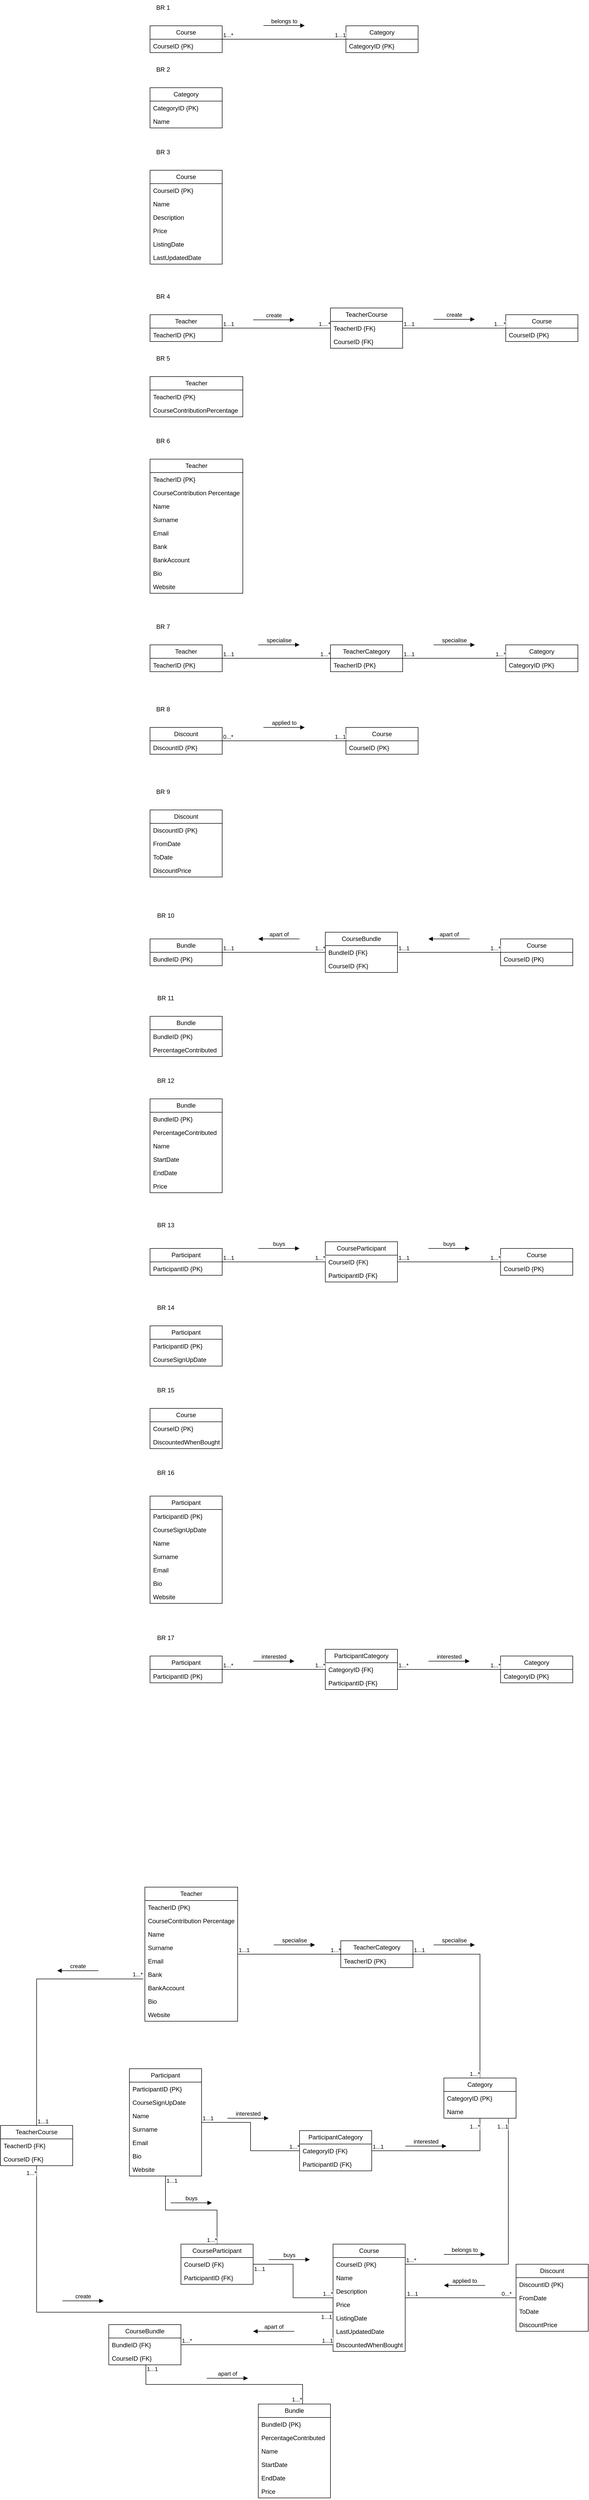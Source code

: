<mxfile version="24.0.7" type="github">
  <diagram name="Page-1" id="MTjeLy3U45BfAdObzI13">
    <mxGraphModel dx="2276" dy="793" grid="1" gridSize="10" guides="1" tooltips="1" connect="1" arrows="1" fold="1" page="1" pageScale="1" pageWidth="850" pageHeight="1100" math="0" shadow="0">
      <root>
        <mxCell id="0" />
        <mxCell id="1" parent="0" />
        <mxCell id="DxMNpQZd0qfkA6DI-D3J-1" value="BR 1" style="text;html=1;align=center;verticalAlign=middle;resizable=0;points=[];autosize=1;strokeColor=none;fillColor=none;" parent="1" vertex="1">
          <mxGeometry x="40" y="10" width="50" height="30" as="geometry" />
        </mxCell>
        <mxCell id="diXmRXILQM5WgNk_dZt5-1" value="Course" style="swimlane;fontStyle=0;childLayout=stackLayout;horizontal=1;startSize=26;fillColor=none;horizontalStack=0;resizeParent=1;resizeParentMax=0;resizeLast=0;collapsible=1;marginBottom=0;whiteSpace=wrap;html=1;" parent="1" vertex="1">
          <mxGeometry x="40" y="60" width="140" height="52" as="geometry" />
        </mxCell>
        <mxCell id="diXmRXILQM5WgNk_dZt5-2" value="CourseID {PK}" style="text;strokeColor=none;fillColor=none;align=left;verticalAlign=top;spacingLeft=4;spacingRight=4;overflow=hidden;rotatable=0;points=[[0,0.5],[1,0.5]];portConstraint=eastwest;whiteSpace=wrap;html=1;" parent="diXmRXILQM5WgNk_dZt5-1" vertex="1">
          <mxGeometry y="26" width="140" height="26" as="geometry" />
        </mxCell>
        <mxCell id="diXmRXILQM5WgNk_dZt5-5" value="Category" style="swimlane;fontStyle=0;childLayout=stackLayout;horizontal=1;startSize=26;fillColor=none;horizontalStack=0;resizeParent=1;resizeParentMax=0;resizeLast=0;collapsible=1;marginBottom=0;whiteSpace=wrap;html=1;" parent="1" vertex="1">
          <mxGeometry x="420" y="60" width="140" height="52" as="geometry" />
        </mxCell>
        <mxCell id="diXmRXILQM5WgNk_dZt5-6" value="CategoryID {PK}" style="text;strokeColor=none;fillColor=none;align=left;verticalAlign=top;spacingLeft=4;spacingRight=4;overflow=hidden;rotatable=0;points=[[0,0.5],[1,0.5]];portConstraint=eastwest;whiteSpace=wrap;html=1;" parent="diXmRXILQM5WgNk_dZt5-5" vertex="1">
          <mxGeometry y="26" width="140" height="26" as="geometry" />
        </mxCell>
        <mxCell id="diXmRXILQM5WgNk_dZt5-10" value="belongs to" style="html=1;verticalAlign=bottom;endArrow=block;curved=0;rounded=0;" parent="1" edge="1">
          <mxGeometry width="80" relative="1" as="geometry">
            <mxPoint x="260" y="59.52" as="sourcePoint" />
            <mxPoint x="340" y="59.52" as="targetPoint" />
          </mxGeometry>
        </mxCell>
        <mxCell id="diXmRXILQM5WgNk_dZt5-11" value="" style="endArrow=none;html=1;edgeStyle=orthogonalEdgeStyle;rounded=0;" parent="1" source="diXmRXILQM5WgNk_dZt5-1" target="diXmRXILQM5WgNk_dZt5-5" edge="1">
          <mxGeometry relative="1" as="geometry">
            <mxPoint x="240" y="160" as="sourcePoint" />
            <mxPoint x="400" y="160" as="targetPoint" />
          </mxGeometry>
        </mxCell>
        <mxCell id="diXmRXILQM5WgNk_dZt5-12" value="1...*" style="edgeLabel;resizable=0;html=1;align=left;verticalAlign=bottom;" parent="diXmRXILQM5WgNk_dZt5-11" connectable="0" vertex="1">
          <mxGeometry x="-1" relative="1" as="geometry" />
        </mxCell>
        <mxCell id="diXmRXILQM5WgNk_dZt5-13" value="1...1" style="edgeLabel;resizable=0;html=1;align=right;verticalAlign=bottom;" parent="diXmRXILQM5WgNk_dZt5-11" connectable="0" vertex="1">
          <mxGeometry x="1" relative="1" as="geometry" />
        </mxCell>
        <mxCell id="diXmRXILQM5WgNk_dZt5-14" value="BR 2" style="text;html=1;align=center;verticalAlign=middle;resizable=0;points=[];autosize=1;strokeColor=none;fillColor=none;" parent="1" vertex="1">
          <mxGeometry x="40" y="130" width="50" height="30" as="geometry" />
        </mxCell>
        <mxCell id="diXmRXILQM5WgNk_dZt5-18" value="Category" style="swimlane;fontStyle=0;childLayout=stackLayout;horizontal=1;startSize=26;fillColor=none;horizontalStack=0;resizeParent=1;resizeParentMax=0;resizeLast=0;collapsible=1;marginBottom=0;whiteSpace=wrap;html=1;" parent="1" vertex="1">
          <mxGeometry x="40" y="180" width="140" height="78" as="geometry" />
        </mxCell>
        <mxCell id="diXmRXILQM5WgNk_dZt5-19" value="CategoryID {PK}" style="text;strokeColor=none;fillColor=none;align=left;verticalAlign=top;spacingLeft=4;spacingRight=4;overflow=hidden;rotatable=0;points=[[0,0.5],[1,0.5]];portConstraint=eastwest;whiteSpace=wrap;html=1;" parent="diXmRXILQM5WgNk_dZt5-18" vertex="1">
          <mxGeometry y="26" width="140" height="26" as="geometry" />
        </mxCell>
        <mxCell id="diXmRXILQM5WgNk_dZt5-20" value="Name" style="text;strokeColor=none;fillColor=none;align=left;verticalAlign=top;spacingLeft=4;spacingRight=4;overflow=hidden;rotatable=0;points=[[0,0.5],[1,0.5]];portConstraint=eastwest;whiteSpace=wrap;html=1;" parent="diXmRXILQM5WgNk_dZt5-18" vertex="1">
          <mxGeometry y="52" width="140" height="26" as="geometry" />
        </mxCell>
        <mxCell id="diXmRXILQM5WgNk_dZt5-21" value="BR 3" style="text;html=1;align=center;verticalAlign=middle;resizable=0;points=[];autosize=1;strokeColor=none;fillColor=none;" parent="1" vertex="1">
          <mxGeometry x="40" y="290" width="50" height="30" as="geometry" />
        </mxCell>
        <mxCell id="diXmRXILQM5WgNk_dZt5-22" value="Course" style="swimlane;fontStyle=0;childLayout=stackLayout;horizontal=1;startSize=26;fillColor=none;horizontalStack=0;resizeParent=1;resizeParentMax=0;resizeLast=0;collapsible=1;marginBottom=0;whiteSpace=wrap;html=1;" parent="1" vertex="1">
          <mxGeometry x="40" y="340" width="140" height="182" as="geometry">
            <mxRectangle x="40" y="340" width="80" height="30" as="alternateBounds" />
          </mxGeometry>
        </mxCell>
        <mxCell id="diXmRXILQM5WgNk_dZt5-23" value="CourseID {PK}" style="text;strokeColor=none;fillColor=none;align=left;verticalAlign=top;spacingLeft=4;spacingRight=4;overflow=hidden;rotatable=0;points=[[0,0.5],[1,0.5]];portConstraint=eastwest;whiteSpace=wrap;html=1;" parent="diXmRXILQM5WgNk_dZt5-22" vertex="1">
          <mxGeometry y="26" width="140" height="26" as="geometry" />
        </mxCell>
        <mxCell id="diXmRXILQM5WgNk_dZt5-24" value="Name" style="text;strokeColor=none;fillColor=none;align=left;verticalAlign=top;spacingLeft=4;spacingRight=4;overflow=hidden;rotatable=0;points=[[0,0.5],[1,0.5]];portConstraint=eastwest;whiteSpace=wrap;html=1;" parent="diXmRXILQM5WgNk_dZt5-22" vertex="1">
          <mxGeometry y="52" width="140" height="26" as="geometry" />
        </mxCell>
        <mxCell id="diXmRXILQM5WgNk_dZt5-25" value="Description" style="text;strokeColor=none;fillColor=none;align=left;verticalAlign=top;spacingLeft=4;spacingRight=4;overflow=hidden;rotatable=0;points=[[0,0.5],[1,0.5]];portConstraint=eastwest;whiteSpace=wrap;html=1;" parent="diXmRXILQM5WgNk_dZt5-22" vertex="1">
          <mxGeometry y="78" width="140" height="26" as="geometry" />
        </mxCell>
        <mxCell id="diXmRXILQM5WgNk_dZt5-26" value="Price" style="text;strokeColor=none;fillColor=none;align=left;verticalAlign=top;spacingLeft=4;spacingRight=4;overflow=hidden;rotatable=0;points=[[0,0.5],[1,0.5]];portConstraint=eastwest;whiteSpace=wrap;html=1;" parent="diXmRXILQM5WgNk_dZt5-22" vertex="1">
          <mxGeometry y="104" width="140" height="26" as="geometry" />
        </mxCell>
        <mxCell id="diXmRXILQM5WgNk_dZt5-27" value="ListingDate" style="text;strokeColor=none;fillColor=none;align=left;verticalAlign=top;spacingLeft=4;spacingRight=4;overflow=hidden;rotatable=0;points=[[0,0.5],[1,0.5]];portConstraint=eastwest;whiteSpace=wrap;html=1;" parent="diXmRXILQM5WgNk_dZt5-22" vertex="1">
          <mxGeometry y="130" width="140" height="26" as="geometry" />
        </mxCell>
        <mxCell id="diXmRXILQM5WgNk_dZt5-28" value="LastUpdatedDate" style="text;strokeColor=none;fillColor=none;align=left;verticalAlign=top;spacingLeft=4;spacingRight=4;overflow=hidden;rotatable=0;points=[[0,0.5],[1,0.5]];portConstraint=eastwest;whiteSpace=wrap;html=1;" parent="diXmRXILQM5WgNk_dZt5-22" vertex="1">
          <mxGeometry y="156" width="140" height="26" as="geometry" />
        </mxCell>
        <mxCell id="diXmRXILQM5WgNk_dZt5-29" value="BR 4" style="text;html=1;align=center;verticalAlign=middle;resizable=0;points=[];autosize=1;strokeColor=none;fillColor=none;" parent="1" vertex="1">
          <mxGeometry x="40" y="570" width="50" height="30" as="geometry" />
        </mxCell>
        <mxCell id="diXmRXILQM5WgNk_dZt5-35" value="Teacher" style="swimlane;fontStyle=0;childLayout=stackLayout;horizontal=1;startSize=26;fillColor=none;horizontalStack=0;resizeParent=1;resizeParentMax=0;resizeLast=0;collapsible=1;marginBottom=0;whiteSpace=wrap;html=1;" parent="1" vertex="1">
          <mxGeometry x="40" y="620" width="140" height="52" as="geometry" />
        </mxCell>
        <mxCell id="diXmRXILQM5WgNk_dZt5-36" value="TeacherID {PK}" style="text;strokeColor=none;fillColor=none;align=left;verticalAlign=top;spacingLeft=4;spacingRight=4;overflow=hidden;rotatable=0;points=[[0,0.5],[1,0.5]];portConstraint=eastwest;whiteSpace=wrap;html=1;" parent="diXmRXILQM5WgNk_dZt5-35" vertex="1">
          <mxGeometry y="26" width="140" height="26" as="geometry" />
        </mxCell>
        <mxCell id="diXmRXILQM5WgNk_dZt5-39" value="Course" style="swimlane;fontStyle=0;childLayout=stackLayout;horizontal=1;startSize=26;fillColor=none;horizontalStack=0;resizeParent=1;resizeParentMax=0;resizeLast=0;collapsible=1;marginBottom=0;whiteSpace=wrap;html=1;" parent="1" vertex="1">
          <mxGeometry x="730" y="620" width="140" height="52" as="geometry" />
        </mxCell>
        <mxCell id="diXmRXILQM5WgNk_dZt5-40" value="CourseID {PK}" style="text;strokeColor=none;fillColor=none;align=left;verticalAlign=top;spacingLeft=4;spacingRight=4;overflow=hidden;rotatable=0;points=[[0,0.5],[1,0.5]];portConstraint=eastwest;whiteSpace=wrap;html=1;" parent="diXmRXILQM5WgNk_dZt5-39" vertex="1">
          <mxGeometry y="26" width="140" height="26" as="geometry" />
        </mxCell>
        <mxCell id="diXmRXILQM5WgNk_dZt5-41" value="" style="endArrow=none;html=1;edgeStyle=orthogonalEdgeStyle;rounded=0;" parent="1" source="diXmRXILQM5WgNk_dZt5-35" target="y-vftUph2jjjHxYnR7Wt-1" edge="1">
          <mxGeometry relative="1" as="geometry">
            <mxPoint x="180" y="720" as="sourcePoint" />
            <mxPoint x="340" y="720" as="targetPoint" />
          </mxGeometry>
        </mxCell>
        <mxCell id="diXmRXILQM5WgNk_dZt5-42" value="1...1" style="edgeLabel;resizable=0;html=1;align=left;verticalAlign=bottom;" parent="diXmRXILQM5WgNk_dZt5-41" connectable="0" vertex="1">
          <mxGeometry x="-1" relative="1" as="geometry" />
        </mxCell>
        <mxCell id="diXmRXILQM5WgNk_dZt5-43" value="1....*" style="edgeLabel;resizable=0;html=1;align=right;verticalAlign=bottom;" parent="diXmRXILQM5WgNk_dZt5-41" connectable="0" vertex="1">
          <mxGeometry x="1" relative="1" as="geometry" />
        </mxCell>
        <mxCell id="diXmRXILQM5WgNk_dZt5-44" value="create" style="html=1;verticalAlign=bottom;endArrow=block;curved=0;rounded=0;" parent="1" edge="1">
          <mxGeometry width="80" relative="1" as="geometry">
            <mxPoint x="240" y="630" as="sourcePoint" />
            <mxPoint x="320" y="630" as="targetPoint" />
          </mxGeometry>
        </mxCell>
        <mxCell id="diXmRXILQM5WgNk_dZt5-45" value="BR 5" style="text;html=1;align=center;verticalAlign=middle;resizable=0;points=[];autosize=1;strokeColor=none;fillColor=none;" parent="1" vertex="1">
          <mxGeometry x="40" y="690" width="50" height="30" as="geometry" />
        </mxCell>
        <mxCell id="diXmRXILQM5WgNk_dZt5-46" value="Teacher" style="swimlane;fontStyle=0;childLayout=stackLayout;horizontal=1;startSize=26;fillColor=none;horizontalStack=0;resizeParent=1;resizeParentMax=0;resizeLast=0;collapsible=1;marginBottom=0;whiteSpace=wrap;html=1;" parent="1" vertex="1">
          <mxGeometry x="40" y="740" width="180" height="78" as="geometry" />
        </mxCell>
        <mxCell id="diXmRXILQM5WgNk_dZt5-47" value="TeacherID {PK}" style="text;strokeColor=none;fillColor=none;align=left;verticalAlign=top;spacingLeft=4;spacingRight=4;overflow=hidden;rotatable=0;points=[[0,0.5],[1,0.5]];portConstraint=eastwest;whiteSpace=wrap;html=1;" parent="diXmRXILQM5WgNk_dZt5-46" vertex="1">
          <mxGeometry y="26" width="180" height="26" as="geometry" />
        </mxCell>
        <mxCell id="diXmRXILQM5WgNk_dZt5-48" value="CourseContributionPercentage" style="text;strokeColor=none;fillColor=none;align=left;verticalAlign=top;spacingLeft=4;spacingRight=4;overflow=hidden;rotatable=0;points=[[0,0.5],[1,0.5]];portConstraint=eastwest;whiteSpace=wrap;html=1;" parent="diXmRXILQM5WgNk_dZt5-46" vertex="1">
          <mxGeometry y="52" width="180" height="26" as="geometry" />
        </mxCell>
        <mxCell id="diXmRXILQM5WgNk_dZt5-49" value="BR 6" style="text;html=1;align=center;verticalAlign=middle;resizable=0;points=[];autosize=1;strokeColor=none;fillColor=none;" parent="1" vertex="1">
          <mxGeometry x="40" y="850" width="50" height="30" as="geometry" />
        </mxCell>
        <mxCell id="diXmRXILQM5WgNk_dZt5-50" value="Teacher" style="swimlane;fontStyle=0;childLayout=stackLayout;horizontal=1;startSize=26;fillColor=none;horizontalStack=0;resizeParent=1;resizeParentMax=0;resizeLast=0;collapsible=1;marginBottom=0;whiteSpace=wrap;html=1;" parent="1" vertex="1">
          <mxGeometry x="40" y="900" width="180" height="260" as="geometry" />
        </mxCell>
        <mxCell id="diXmRXILQM5WgNk_dZt5-51" value="TeacherID {PK}" style="text;strokeColor=none;fillColor=none;align=left;verticalAlign=top;spacingLeft=4;spacingRight=4;overflow=hidden;rotatable=0;points=[[0,0.5],[1,0.5]];portConstraint=eastwest;whiteSpace=wrap;html=1;" parent="diXmRXILQM5WgNk_dZt5-50" vertex="1">
          <mxGeometry y="26" width="180" height="26" as="geometry" />
        </mxCell>
        <mxCell id="diXmRXILQM5WgNk_dZt5-52" value="CourseContribution Percentage" style="text;strokeColor=none;fillColor=none;align=left;verticalAlign=top;spacingLeft=4;spacingRight=4;overflow=hidden;rotatable=0;points=[[0,0.5],[1,0.5]];portConstraint=eastwest;whiteSpace=wrap;html=1;" parent="diXmRXILQM5WgNk_dZt5-50" vertex="1">
          <mxGeometry y="52" width="180" height="26" as="geometry" />
        </mxCell>
        <mxCell id="diXmRXILQM5WgNk_dZt5-53" value="Name" style="text;strokeColor=none;fillColor=none;align=left;verticalAlign=top;spacingLeft=4;spacingRight=4;overflow=hidden;rotatable=0;points=[[0,0.5],[1,0.5]];portConstraint=eastwest;whiteSpace=wrap;html=1;" parent="diXmRXILQM5WgNk_dZt5-50" vertex="1">
          <mxGeometry y="78" width="180" height="26" as="geometry" />
        </mxCell>
        <mxCell id="diXmRXILQM5WgNk_dZt5-54" value="Surname" style="text;strokeColor=none;fillColor=none;align=left;verticalAlign=top;spacingLeft=4;spacingRight=4;overflow=hidden;rotatable=0;points=[[0,0.5],[1,0.5]];portConstraint=eastwest;whiteSpace=wrap;html=1;" parent="diXmRXILQM5WgNk_dZt5-50" vertex="1">
          <mxGeometry y="104" width="180" height="26" as="geometry" />
        </mxCell>
        <mxCell id="diXmRXILQM5WgNk_dZt5-55" value="Email" style="text;strokeColor=none;fillColor=none;align=left;verticalAlign=top;spacingLeft=4;spacingRight=4;overflow=hidden;rotatable=0;points=[[0,0.5],[1,0.5]];portConstraint=eastwest;whiteSpace=wrap;html=1;" parent="diXmRXILQM5WgNk_dZt5-50" vertex="1">
          <mxGeometry y="130" width="180" height="26" as="geometry" />
        </mxCell>
        <mxCell id="diXmRXILQM5WgNk_dZt5-56" value="Bank" style="text;strokeColor=none;fillColor=none;align=left;verticalAlign=top;spacingLeft=4;spacingRight=4;overflow=hidden;rotatable=0;points=[[0,0.5],[1,0.5]];portConstraint=eastwest;whiteSpace=wrap;html=1;" parent="diXmRXILQM5WgNk_dZt5-50" vertex="1">
          <mxGeometry y="156" width="180" height="26" as="geometry" />
        </mxCell>
        <mxCell id="diXmRXILQM5WgNk_dZt5-57" value="BankAccount" style="text;strokeColor=none;fillColor=none;align=left;verticalAlign=top;spacingLeft=4;spacingRight=4;overflow=hidden;rotatable=0;points=[[0,0.5],[1,0.5]];portConstraint=eastwest;whiteSpace=wrap;html=1;" parent="diXmRXILQM5WgNk_dZt5-50" vertex="1">
          <mxGeometry y="182" width="180" height="26" as="geometry" />
        </mxCell>
        <mxCell id="diXmRXILQM5WgNk_dZt5-58" value="Bio" style="text;strokeColor=none;fillColor=none;align=left;verticalAlign=top;spacingLeft=4;spacingRight=4;overflow=hidden;rotatable=0;points=[[0,0.5],[1,0.5]];portConstraint=eastwest;whiteSpace=wrap;html=1;" parent="diXmRXILQM5WgNk_dZt5-50" vertex="1">
          <mxGeometry y="208" width="180" height="26" as="geometry" />
        </mxCell>
        <mxCell id="diXmRXILQM5WgNk_dZt5-59" value="Website" style="text;strokeColor=none;fillColor=none;align=left;verticalAlign=top;spacingLeft=4;spacingRight=4;overflow=hidden;rotatable=0;points=[[0,0.5],[1,0.5]];portConstraint=eastwest;whiteSpace=wrap;html=1;" parent="diXmRXILQM5WgNk_dZt5-50" vertex="1">
          <mxGeometry y="234" width="180" height="26" as="geometry" />
        </mxCell>
        <mxCell id="diXmRXILQM5WgNk_dZt5-60" value="BR 7" style="text;html=1;align=center;verticalAlign=middle;resizable=0;points=[];autosize=1;strokeColor=none;fillColor=none;" parent="1" vertex="1">
          <mxGeometry x="40" y="1210" width="50" height="30" as="geometry" />
        </mxCell>
        <mxCell id="diXmRXILQM5WgNk_dZt5-61" value="Teacher" style="swimlane;fontStyle=0;childLayout=stackLayout;horizontal=1;startSize=26;fillColor=none;horizontalStack=0;resizeParent=1;resizeParentMax=0;resizeLast=0;collapsible=1;marginBottom=0;whiteSpace=wrap;html=1;" parent="1" vertex="1">
          <mxGeometry x="40" y="1260" width="140" height="52" as="geometry" />
        </mxCell>
        <mxCell id="diXmRXILQM5WgNk_dZt5-62" value="TeacherID {PK}" style="text;strokeColor=none;fillColor=none;align=left;verticalAlign=top;spacingLeft=4;spacingRight=4;overflow=hidden;rotatable=0;points=[[0,0.5],[1,0.5]];portConstraint=eastwest;whiteSpace=wrap;html=1;" parent="diXmRXILQM5WgNk_dZt5-61" vertex="1">
          <mxGeometry y="26" width="140" height="26" as="geometry" />
        </mxCell>
        <mxCell id="diXmRXILQM5WgNk_dZt5-65" value="Category" style="swimlane;fontStyle=0;childLayout=stackLayout;horizontal=1;startSize=26;fillColor=none;horizontalStack=0;resizeParent=1;resizeParentMax=0;resizeLast=0;collapsible=1;marginBottom=0;whiteSpace=wrap;html=1;" parent="1" vertex="1">
          <mxGeometry x="730" y="1260" width="140" height="52" as="geometry" />
        </mxCell>
        <mxCell id="diXmRXILQM5WgNk_dZt5-66" value="CategoryID {PK}" style="text;strokeColor=none;fillColor=none;align=left;verticalAlign=top;spacingLeft=4;spacingRight=4;overflow=hidden;rotatable=0;points=[[0,0.5],[1,0.5]];portConstraint=eastwest;whiteSpace=wrap;html=1;" parent="diXmRXILQM5WgNk_dZt5-65" vertex="1">
          <mxGeometry y="26" width="140" height="26" as="geometry" />
        </mxCell>
        <mxCell id="diXmRXILQM5WgNk_dZt5-67" value="" style="endArrow=none;html=1;edgeStyle=orthogonalEdgeStyle;rounded=0;" parent="1" source="diXmRXILQM5WgNk_dZt5-61" target="y-vftUph2jjjHxYnR7Wt-8" edge="1">
          <mxGeometry relative="1" as="geometry">
            <mxPoint x="180" y="1360" as="sourcePoint" />
            <mxPoint x="420" y="1360" as="targetPoint" />
          </mxGeometry>
        </mxCell>
        <mxCell id="diXmRXILQM5WgNk_dZt5-68" value="1...1" style="edgeLabel;resizable=0;html=1;align=left;verticalAlign=bottom;" parent="diXmRXILQM5WgNk_dZt5-67" connectable="0" vertex="1">
          <mxGeometry x="-1" relative="1" as="geometry" />
        </mxCell>
        <mxCell id="diXmRXILQM5WgNk_dZt5-69" value="1...*" style="edgeLabel;resizable=0;html=1;align=right;verticalAlign=bottom;" parent="diXmRXILQM5WgNk_dZt5-67" connectable="0" vertex="1">
          <mxGeometry x="1" relative="1" as="geometry" />
        </mxCell>
        <mxCell id="diXmRXILQM5WgNk_dZt5-70" value="specialise" style="html=1;verticalAlign=bottom;endArrow=block;curved=0;rounded=0;" parent="1" edge="1">
          <mxGeometry width="80" relative="1" as="geometry">
            <mxPoint x="250" y="1260" as="sourcePoint" />
            <mxPoint x="330" y="1260" as="targetPoint" />
          </mxGeometry>
        </mxCell>
        <mxCell id="diXmRXILQM5WgNk_dZt5-71" value="BR 8" style="text;html=1;align=center;verticalAlign=middle;resizable=0;points=[];autosize=1;strokeColor=none;fillColor=none;" parent="1" vertex="1">
          <mxGeometry x="40" y="1370" width="50" height="30" as="geometry" />
        </mxCell>
        <mxCell id="diXmRXILQM5WgNk_dZt5-72" value="Discount" style="swimlane;fontStyle=0;childLayout=stackLayout;horizontal=1;startSize=26;fillColor=none;horizontalStack=0;resizeParent=1;resizeParentMax=0;resizeLast=0;collapsible=1;marginBottom=0;whiteSpace=wrap;html=1;" parent="1" vertex="1">
          <mxGeometry x="40" y="1420" width="140" height="52" as="geometry" />
        </mxCell>
        <mxCell id="diXmRXILQM5WgNk_dZt5-73" value="DiscountID {PK}" style="text;strokeColor=none;fillColor=none;align=left;verticalAlign=top;spacingLeft=4;spacingRight=4;overflow=hidden;rotatable=0;points=[[0,0.5],[1,0.5]];portConstraint=eastwest;whiteSpace=wrap;html=1;" parent="diXmRXILQM5WgNk_dZt5-72" vertex="1">
          <mxGeometry y="26" width="140" height="26" as="geometry" />
        </mxCell>
        <mxCell id="diXmRXILQM5WgNk_dZt5-76" value="Course" style="swimlane;fontStyle=0;childLayout=stackLayout;horizontal=1;startSize=26;fillColor=none;horizontalStack=0;resizeParent=1;resizeParentMax=0;resizeLast=0;collapsible=1;marginBottom=0;whiteSpace=wrap;html=1;" parent="1" vertex="1">
          <mxGeometry x="420" y="1420" width="140" height="52" as="geometry" />
        </mxCell>
        <mxCell id="diXmRXILQM5WgNk_dZt5-77" value="CourseID {PK}" style="text;strokeColor=none;fillColor=none;align=left;verticalAlign=top;spacingLeft=4;spacingRight=4;overflow=hidden;rotatable=0;points=[[0,0.5],[1,0.5]];portConstraint=eastwest;whiteSpace=wrap;html=1;" parent="diXmRXILQM5WgNk_dZt5-76" vertex="1">
          <mxGeometry y="26" width="140" height="26" as="geometry" />
        </mxCell>
        <mxCell id="diXmRXILQM5WgNk_dZt5-79" value="" style="endArrow=none;html=1;edgeStyle=orthogonalEdgeStyle;rounded=0;" parent="1" source="diXmRXILQM5WgNk_dZt5-72" target="diXmRXILQM5WgNk_dZt5-76" edge="1">
          <mxGeometry relative="1" as="geometry">
            <mxPoint x="240" y="1500" as="sourcePoint" />
            <mxPoint x="400" y="1500" as="targetPoint" />
          </mxGeometry>
        </mxCell>
        <mxCell id="diXmRXILQM5WgNk_dZt5-80" value="0...*" style="edgeLabel;resizable=0;html=1;align=left;verticalAlign=bottom;" parent="diXmRXILQM5WgNk_dZt5-79" connectable="0" vertex="1">
          <mxGeometry x="-1" relative="1" as="geometry" />
        </mxCell>
        <mxCell id="diXmRXILQM5WgNk_dZt5-81" value="1...1" style="edgeLabel;resizable=0;html=1;align=right;verticalAlign=bottom;" parent="diXmRXILQM5WgNk_dZt5-79" connectable="0" vertex="1">
          <mxGeometry x="1" relative="1" as="geometry" />
        </mxCell>
        <mxCell id="diXmRXILQM5WgNk_dZt5-82" value="applied to" style="html=1;verticalAlign=bottom;endArrow=block;curved=0;rounded=0;" parent="1" edge="1">
          <mxGeometry width="80" relative="1" as="geometry">
            <mxPoint x="260" y="1420" as="sourcePoint" />
            <mxPoint x="340" y="1420" as="targetPoint" />
            <mxPoint as="offset" />
          </mxGeometry>
        </mxCell>
        <mxCell id="xRwW5tJDSNH8oMUtvqN7-1" value="BR 9" style="text;html=1;align=center;verticalAlign=middle;resizable=0;points=[];autosize=1;strokeColor=none;fillColor=none;" parent="1" vertex="1">
          <mxGeometry x="40" y="1530" width="50" height="30" as="geometry" />
        </mxCell>
        <mxCell id="xRwW5tJDSNH8oMUtvqN7-2" value="Discount" style="swimlane;fontStyle=0;childLayout=stackLayout;horizontal=1;startSize=26;fillColor=none;horizontalStack=0;resizeParent=1;resizeParentMax=0;resizeLast=0;collapsible=1;marginBottom=0;whiteSpace=wrap;html=1;" parent="1" vertex="1">
          <mxGeometry x="40" y="1580" width="140" height="130" as="geometry" />
        </mxCell>
        <mxCell id="xRwW5tJDSNH8oMUtvqN7-3" value="DiscountID {PK}" style="text;strokeColor=none;fillColor=none;align=left;verticalAlign=top;spacingLeft=4;spacingRight=4;overflow=hidden;rotatable=0;points=[[0,0.5],[1,0.5]];portConstraint=eastwest;whiteSpace=wrap;html=1;" parent="xRwW5tJDSNH8oMUtvqN7-2" vertex="1">
          <mxGeometry y="26" width="140" height="26" as="geometry" />
        </mxCell>
        <mxCell id="xRwW5tJDSNH8oMUtvqN7-4" value="FromDate" style="text;strokeColor=none;fillColor=none;align=left;verticalAlign=top;spacingLeft=4;spacingRight=4;overflow=hidden;rotatable=0;points=[[0,0.5],[1,0.5]];portConstraint=eastwest;whiteSpace=wrap;html=1;" parent="xRwW5tJDSNH8oMUtvqN7-2" vertex="1">
          <mxGeometry y="52" width="140" height="26" as="geometry" />
        </mxCell>
        <mxCell id="xRwW5tJDSNH8oMUtvqN7-5" value="ToDate" style="text;strokeColor=none;fillColor=none;align=left;verticalAlign=top;spacingLeft=4;spacingRight=4;overflow=hidden;rotatable=0;points=[[0,0.5],[1,0.5]];portConstraint=eastwest;whiteSpace=wrap;html=1;" parent="xRwW5tJDSNH8oMUtvqN7-2" vertex="1">
          <mxGeometry y="78" width="140" height="26" as="geometry" />
        </mxCell>
        <mxCell id="xRwW5tJDSNH8oMUtvqN7-6" value="DiscountPrice" style="text;strokeColor=none;fillColor=none;align=left;verticalAlign=top;spacingLeft=4;spacingRight=4;overflow=hidden;rotatable=0;points=[[0,0.5],[1,0.5]];portConstraint=eastwest;whiteSpace=wrap;html=1;" parent="xRwW5tJDSNH8oMUtvqN7-2" vertex="1">
          <mxGeometry y="104" width="140" height="26" as="geometry" />
        </mxCell>
        <mxCell id="xRwW5tJDSNH8oMUtvqN7-7" value="BR 10" style="text;html=1;align=center;verticalAlign=middle;resizable=0;points=[];autosize=1;strokeColor=none;fillColor=none;" parent="1" vertex="1">
          <mxGeometry x="40" y="1770" width="60" height="30" as="geometry" />
        </mxCell>
        <mxCell id="xRwW5tJDSNH8oMUtvqN7-8" value="Bundle" style="swimlane;fontStyle=0;childLayout=stackLayout;horizontal=1;startSize=26;fillColor=none;horizontalStack=0;resizeParent=1;resizeParentMax=0;resizeLast=0;collapsible=1;marginBottom=0;whiteSpace=wrap;html=1;" parent="1" vertex="1">
          <mxGeometry x="40" y="1830" width="140" height="52" as="geometry" />
        </mxCell>
        <mxCell id="xRwW5tJDSNH8oMUtvqN7-9" value="BundleID {PK}" style="text;strokeColor=none;fillColor=none;align=left;verticalAlign=top;spacingLeft=4;spacingRight=4;overflow=hidden;rotatable=0;points=[[0,0.5],[1,0.5]];portConstraint=eastwest;whiteSpace=wrap;html=1;" parent="xRwW5tJDSNH8oMUtvqN7-8" vertex="1">
          <mxGeometry y="26" width="140" height="26" as="geometry" />
        </mxCell>
        <mxCell id="xRwW5tJDSNH8oMUtvqN7-12" value="Course" style="swimlane;fontStyle=0;childLayout=stackLayout;horizontal=1;startSize=26;fillColor=none;horizontalStack=0;resizeParent=1;resizeParentMax=0;resizeLast=0;collapsible=1;marginBottom=0;whiteSpace=wrap;html=1;" parent="1" vertex="1">
          <mxGeometry x="720" y="1830" width="140" height="52" as="geometry" />
        </mxCell>
        <mxCell id="xRwW5tJDSNH8oMUtvqN7-13" value="CourseID {PK}" style="text;strokeColor=none;fillColor=none;align=left;verticalAlign=top;spacingLeft=4;spacingRight=4;overflow=hidden;rotatable=0;points=[[0,0.5],[1,0.5]];portConstraint=eastwest;whiteSpace=wrap;html=1;" parent="xRwW5tJDSNH8oMUtvqN7-12" vertex="1">
          <mxGeometry y="26" width="140" height="26" as="geometry" />
        </mxCell>
        <mxCell id="xRwW5tJDSNH8oMUtvqN7-16" value="apart of" style="html=1;verticalAlign=bottom;endArrow=block;curved=0;rounded=0;" parent="1" edge="1">
          <mxGeometry width="80" relative="1" as="geometry">
            <mxPoint x="330" y="1830" as="sourcePoint" />
            <mxPoint x="250" y="1830" as="targetPoint" />
          </mxGeometry>
        </mxCell>
        <mxCell id="xRwW5tJDSNH8oMUtvqN7-17" value="" style="endArrow=none;html=1;edgeStyle=orthogonalEdgeStyle;rounded=0;" parent="1" source="xRwW5tJDSNH8oMUtvqN7-8" target="y-vftUph2jjjHxYnR7Wt-14" edge="1">
          <mxGeometry relative="1" as="geometry">
            <mxPoint x="310" y="1800" as="sourcePoint" />
            <mxPoint x="470" y="1800" as="targetPoint" />
          </mxGeometry>
        </mxCell>
        <mxCell id="xRwW5tJDSNH8oMUtvqN7-18" value="1...1" style="edgeLabel;resizable=0;html=1;align=left;verticalAlign=bottom;" parent="xRwW5tJDSNH8oMUtvqN7-17" connectable="0" vertex="1">
          <mxGeometry x="-1" relative="1" as="geometry" />
        </mxCell>
        <mxCell id="xRwW5tJDSNH8oMUtvqN7-19" value="1...*" style="edgeLabel;resizable=0;html=1;align=right;verticalAlign=bottom;" parent="xRwW5tJDSNH8oMUtvqN7-17" connectable="0" vertex="1">
          <mxGeometry x="1" relative="1" as="geometry" />
        </mxCell>
        <mxCell id="xRwW5tJDSNH8oMUtvqN7-20" value="BR 11" style="text;html=1;align=center;verticalAlign=middle;resizable=0;points=[];autosize=1;strokeColor=none;fillColor=none;" parent="1" vertex="1">
          <mxGeometry x="40" y="1930" width="60" height="30" as="geometry" />
        </mxCell>
        <mxCell id="xRwW5tJDSNH8oMUtvqN7-21" value="Bundle" style="swimlane;fontStyle=0;childLayout=stackLayout;horizontal=1;startSize=26;fillColor=none;horizontalStack=0;resizeParent=1;resizeParentMax=0;resizeLast=0;collapsible=1;marginBottom=0;whiteSpace=wrap;html=1;" parent="1" vertex="1">
          <mxGeometry x="40" y="1980" width="140" height="78" as="geometry" />
        </mxCell>
        <mxCell id="xRwW5tJDSNH8oMUtvqN7-22" value="BundleID {PK}" style="text;strokeColor=none;fillColor=none;align=left;verticalAlign=top;spacingLeft=4;spacingRight=4;overflow=hidden;rotatable=0;points=[[0,0.5],[1,0.5]];portConstraint=eastwest;whiteSpace=wrap;html=1;" parent="xRwW5tJDSNH8oMUtvqN7-21" vertex="1">
          <mxGeometry y="26" width="140" height="26" as="geometry" />
        </mxCell>
        <mxCell id="xRwW5tJDSNH8oMUtvqN7-23" value="PercentageContributed" style="text;strokeColor=none;fillColor=none;align=left;verticalAlign=top;spacingLeft=4;spacingRight=4;overflow=hidden;rotatable=0;points=[[0,0.5],[1,0.5]];portConstraint=eastwest;whiteSpace=wrap;html=1;" parent="xRwW5tJDSNH8oMUtvqN7-21" vertex="1">
          <mxGeometry y="52" width="140" height="26" as="geometry" />
        </mxCell>
        <mxCell id="xRwW5tJDSNH8oMUtvqN7-24" value="BR 12" style="text;html=1;align=center;verticalAlign=middle;resizable=0;points=[];autosize=1;strokeColor=none;fillColor=none;" parent="1" vertex="1">
          <mxGeometry x="40" y="2090" width="60" height="30" as="geometry" />
        </mxCell>
        <mxCell id="xRwW5tJDSNH8oMUtvqN7-29" value="Bundle" style="swimlane;fontStyle=0;childLayout=stackLayout;horizontal=1;startSize=26;fillColor=none;horizontalStack=0;resizeParent=1;resizeParentMax=0;resizeLast=0;collapsible=1;marginBottom=0;whiteSpace=wrap;html=1;" parent="1" vertex="1">
          <mxGeometry x="40" y="2140" width="140" height="182" as="geometry" />
        </mxCell>
        <mxCell id="xRwW5tJDSNH8oMUtvqN7-30" value="BundleID {PK}" style="text;strokeColor=none;fillColor=none;align=left;verticalAlign=top;spacingLeft=4;spacingRight=4;overflow=hidden;rotatable=0;points=[[0,0.5],[1,0.5]];portConstraint=eastwest;whiteSpace=wrap;html=1;" parent="xRwW5tJDSNH8oMUtvqN7-29" vertex="1">
          <mxGeometry y="26" width="140" height="26" as="geometry" />
        </mxCell>
        <mxCell id="xRwW5tJDSNH8oMUtvqN7-31" value="PercentageContributed" style="text;strokeColor=none;fillColor=none;align=left;verticalAlign=top;spacingLeft=4;spacingRight=4;overflow=hidden;rotatable=0;points=[[0,0.5],[1,0.5]];portConstraint=eastwest;whiteSpace=wrap;html=1;" parent="xRwW5tJDSNH8oMUtvqN7-29" vertex="1">
          <mxGeometry y="52" width="140" height="26" as="geometry" />
        </mxCell>
        <mxCell id="xRwW5tJDSNH8oMUtvqN7-32" value="Name" style="text;strokeColor=none;fillColor=none;align=left;verticalAlign=top;spacingLeft=4;spacingRight=4;overflow=hidden;rotatable=0;points=[[0,0.5],[1,0.5]];portConstraint=eastwest;whiteSpace=wrap;html=1;" parent="xRwW5tJDSNH8oMUtvqN7-29" vertex="1">
          <mxGeometry y="78" width="140" height="26" as="geometry" />
        </mxCell>
        <mxCell id="xRwW5tJDSNH8oMUtvqN7-33" value="StartDate" style="text;strokeColor=none;fillColor=none;align=left;verticalAlign=top;spacingLeft=4;spacingRight=4;overflow=hidden;rotatable=0;points=[[0,0.5],[1,0.5]];portConstraint=eastwest;whiteSpace=wrap;html=1;" parent="xRwW5tJDSNH8oMUtvqN7-29" vertex="1">
          <mxGeometry y="104" width="140" height="26" as="geometry" />
        </mxCell>
        <mxCell id="xRwW5tJDSNH8oMUtvqN7-34" value="EndDate" style="text;strokeColor=none;fillColor=none;align=left;verticalAlign=top;spacingLeft=4;spacingRight=4;overflow=hidden;rotatable=0;points=[[0,0.5],[1,0.5]];portConstraint=eastwest;whiteSpace=wrap;html=1;" parent="xRwW5tJDSNH8oMUtvqN7-29" vertex="1">
          <mxGeometry y="130" width="140" height="26" as="geometry" />
        </mxCell>
        <mxCell id="xRwW5tJDSNH8oMUtvqN7-35" value="Price" style="text;strokeColor=none;fillColor=none;align=left;verticalAlign=top;spacingLeft=4;spacingRight=4;overflow=hidden;rotatable=0;points=[[0,0.5],[1,0.5]];portConstraint=eastwest;whiteSpace=wrap;html=1;" parent="xRwW5tJDSNH8oMUtvqN7-29" vertex="1">
          <mxGeometry y="156" width="140" height="26" as="geometry" />
        </mxCell>
        <mxCell id="xRwW5tJDSNH8oMUtvqN7-36" value="BR 13" style="text;html=1;align=center;verticalAlign=middle;resizable=0;points=[];autosize=1;strokeColor=none;fillColor=none;" parent="1" vertex="1">
          <mxGeometry x="40" y="2370" width="60" height="30" as="geometry" />
        </mxCell>
        <mxCell id="xRwW5tJDSNH8oMUtvqN7-37" value="Participant" style="swimlane;fontStyle=0;childLayout=stackLayout;horizontal=1;startSize=26;fillColor=none;horizontalStack=0;resizeParent=1;resizeParentMax=0;resizeLast=0;collapsible=1;marginBottom=0;whiteSpace=wrap;html=1;" parent="1" vertex="1">
          <mxGeometry x="40" y="2430" width="140" height="52" as="geometry" />
        </mxCell>
        <mxCell id="xRwW5tJDSNH8oMUtvqN7-38" value="ParticipantID {PK}" style="text;strokeColor=none;fillColor=none;align=left;verticalAlign=top;spacingLeft=4;spacingRight=4;overflow=hidden;rotatable=0;points=[[0,0.5],[1,0.5]];portConstraint=eastwest;whiteSpace=wrap;html=1;" parent="xRwW5tJDSNH8oMUtvqN7-37" vertex="1">
          <mxGeometry y="26" width="140" height="26" as="geometry" />
        </mxCell>
        <mxCell id="xRwW5tJDSNH8oMUtvqN7-41" value="CourseParticipant" style="swimlane;fontStyle=0;childLayout=stackLayout;horizontal=1;startSize=26;fillColor=none;horizontalStack=0;resizeParent=1;resizeParentMax=0;resizeLast=0;collapsible=1;marginBottom=0;whiteSpace=wrap;html=1;" parent="1" vertex="1">
          <mxGeometry x="380" y="2417" width="140" height="78" as="geometry" />
        </mxCell>
        <mxCell id="xRwW5tJDSNH8oMUtvqN7-42" value="CourseID {FK}" style="text;strokeColor=none;fillColor=none;align=left;verticalAlign=top;spacingLeft=4;spacingRight=4;overflow=hidden;rotatable=0;points=[[0,0.5],[1,0.5]];portConstraint=eastwest;whiteSpace=wrap;html=1;" parent="xRwW5tJDSNH8oMUtvqN7-41" vertex="1">
          <mxGeometry y="26" width="140" height="26" as="geometry" />
        </mxCell>
        <mxCell id="y-vftUph2jjjHxYnR7Wt-27" value="ParticipantID {FK}" style="text;strokeColor=none;fillColor=none;align=left;verticalAlign=top;spacingLeft=4;spacingRight=4;overflow=hidden;rotatable=0;points=[[0,0.5],[1,0.5]];portConstraint=eastwest;whiteSpace=wrap;html=1;" vertex="1" parent="xRwW5tJDSNH8oMUtvqN7-41">
          <mxGeometry y="52" width="140" height="26" as="geometry" />
        </mxCell>
        <mxCell id="xRwW5tJDSNH8oMUtvqN7-43" value="" style="endArrow=none;html=1;edgeStyle=orthogonalEdgeStyle;rounded=0;" parent="1" source="xRwW5tJDSNH8oMUtvqN7-37" target="xRwW5tJDSNH8oMUtvqN7-41" edge="1">
          <mxGeometry relative="1" as="geometry">
            <mxPoint x="250" y="2540" as="sourcePoint" />
            <mxPoint x="410" y="2540" as="targetPoint" />
          </mxGeometry>
        </mxCell>
        <mxCell id="xRwW5tJDSNH8oMUtvqN7-44" value="1...1" style="edgeLabel;resizable=0;html=1;align=left;verticalAlign=bottom;" parent="xRwW5tJDSNH8oMUtvqN7-43" connectable="0" vertex="1">
          <mxGeometry x="-1" relative="1" as="geometry" />
        </mxCell>
        <mxCell id="xRwW5tJDSNH8oMUtvqN7-45" value="1...*" style="edgeLabel;resizable=0;html=1;align=right;verticalAlign=bottom;" parent="xRwW5tJDSNH8oMUtvqN7-43" connectable="0" vertex="1">
          <mxGeometry x="1" relative="1" as="geometry" />
        </mxCell>
        <mxCell id="xRwW5tJDSNH8oMUtvqN7-46" value="buys" style="html=1;verticalAlign=bottom;endArrow=block;curved=0;rounded=0;" parent="1" edge="1">
          <mxGeometry width="80" relative="1" as="geometry">
            <mxPoint x="250" y="2430" as="sourcePoint" />
            <mxPoint x="330" y="2430" as="targetPoint" />
          </mxGeometry>
        </mxCell>
        <mxCell id="xRwW5tJDSNH8oMUtvqN7-47" value="Participant" style="swimlane;fontStyle=0;childLayout=stackLayout;horizontal=1;startSize=26;fillColor=none;horizontalStack=0;resizeParent=1;resizeParentMax=0;resizeLast=0;collapsible=1;marginBottom=0;whiteSpace=wrap;html=1;" parent="1" vertex="1">
          <mxGeometry x="40" y="2580" width="140" height="78" as="geometry" />
        </mxCell>
        <mxCell id="xRwW5tJDSNH8oMUtvqN7-48" value="ParticipantID {PK}" style="text;strokeColor=none;fillColor=none;align=left;verticalAlign=top;spacingLeft=4;spacingRight=4;overflow=hidden;rotatable=0;points=[[0,0.5],[1,0.5]];portConstraint=eastwest;whiteSpace=wrap;html=1;" parent="xRwW5tJDSNH8oMUtvqN7-47" vertex="1">
          <mxGeometry y="26" width="140" height="26" as="geometry" />
        </mxCell>
        <mxCell id="xRwW5tJDSNH8oMUtvqN7-50" value="CourseSignUpDate" style="text;strokeColor=none;fillColor=none;align=left;verticalAlign=top;spacingLeft=4;spacingRight=4;overflow=hidden;rotatable=0;points=[[0,0.5],[1,0.5]];portConstraint=eastwest;whiteSpace=wrap;html=1;" parent="xRwW5tJDSNH8oMUtvqN7-47" vertex="1">
          <mxGeometry y="52" width="140" height="26" as="geometry" />
        </mxCell>
        <mxCell id="xRwW5tJDSNH8oMUtvqN7-49" value="BR 14" style="text;html=1;align=center;verticalAlign=middle;resizable=0;points=[];autosize=1;strokeColor=none;fillColor=none;" parent="1" vertex="1">
          <mxGeometry x="40" y="2530" width="60" height="30" as="geometry" />
        </mxCell>
        <mxCell id="xRwW5tJDSNH8oMUtvqN7-51" value="BR 15" style="text;html=1;align=center;verticalAlign=middle;resizable=0;points=[];autosize=1;strokeColor=none;fillColor=none;" parent="1" vertex="1">
          <mxGeometry x="40" y="2690" width="60" height="30" as="geometry" />
        </mxCell>
        <mxCell id="xRwW5tJDSNH8oMUtvqN7-52" value="Course" style="swimlane;fontStyle=0;childLayout=stackLayout;horizontal=1;startSize=26;fillColor=none;horizontalStack=0;resizeParent=1;resizeParentMax=0;resizeLast=0;collapsible=1;marginBottom=0;whiteSpace=wrap;html=1;" parent="1" vertex="1">
          <mxGeometry x="40" y="2740" width="140" height="78" as="geometry" />
        </mxCell>
        <mxCell id="xRwW5tJDSNH8oMUtvqN7-53" value="CourseID {PK}" style="text;strokeColor=none;fillColor=none;align=left;verticalAlign=top;spacingLeft=4;spacingRight=4;overflow=hidden;rotatable=0;points=[[0,0.5],[1,0.5]];portConstraint=eastwest;whiteSpace=wrap;html=1;" parent="xRwW5tJDSNH8oMUtvqN7-52" vertex="1">
          <mxGeometry y="26" width="140" height="26" as="geometry" />
        </mxCell>
        <mxCell id="xRwW5tJDSNH8oMUtvqN7-54" value="DiscountedWhenBought" style="text;strokeColor=none;fillColor=none;align=left;verticalAlign=top;spacingLeft=4;spacingRight=4;overflow=hidden;rotatable=0;points=[[0,0.5],[1,0.5]];portConstraint=eastwest;whiteSpace=wrap;html=1;" parent="xRwW5tJDSNH8oMUtvqN7-52" vertex="1">
          <mxGeometry y="52" width="140" height="26" as="geometry" />
        </mxCell>
        <mxCell id="xRwW5tJDSNH8oMUtvqN7-55" value="Participant" style="swimlane;fontStyle=0;childLayout=stackLayout;horizontal=1;startSize=26;fillColor=none;horizontalStack=0;resizeParent=1;resizeParentMax=0;resizeLast=0;collapsible=1;marginBottom=0;whiteSpace=wrap;html=1;" parent="1" vertex="1">
          <mxGeometry x="40" y="2910" width="140" height="208" as="geometry" />
        </mxCell>
        <mxCell id="xRwW5tJDSNH8oMUtvqN7-56" value="ParticipantID {PK}" style="text;strokeColor=none;fillColor=none;align=left;verticalAlign=top;spacingLeft=4;spacingRight=4;overflow=hidden;rotatable=0;points=[[0,0.5],[1,0.5]];portConstraint=eastwest;whiteSpace=wrap;html=1;" parent="xRwW5tJDSNH8oMUtvqN7-55" vertex="1">
          <mxGeometry y="26" width="140" height="26" as="geometry" />
        </mxCell>
        <mxCell id="xRwW5tJDSNH8oMUtvqN7-57" value="CourseSignUpDate" style="text;strokeColor=none;fillColor=none;align=left;verticalAlign=top;spacingLeft=4;spacingRight=4;overflow=hidden;rotatable=0;points=[[0,0.5],[1,0.5]];portConstraint=eastwest;whiteSpace=wrap;html=1;" parent="xRwW5tJDSNH8oMUtvqN7-55" vertex="1">
          <mxGeometry y="52" width="140" height="26" as="geometry" />
        </mxCell>
        <mxCell id="xRwW5tJDSNH8oMUtvqN7-59" value="Name" style="text;strokeColor=none;fillColor=none;align=left;verticalAlign=top;spacingLeft=4;spacingRight=4;overflow=hidden;rotatable=0;points=[[0,0.5],[1,0.5]];portConstraint=eastwest;whiteSpace=wrap;html=1;" parent="xRwW5tJDSNH8oMUtvqN7-55" vertex="1">
          <mxGeometry y="78" width="140" height="26" as="geometry" />
        </mxCell>
        <mxCell id="xRwW5tJDSNH8oMUtvqN7-60" value="Surname" style="text;strokeColor=none;fillColor=none;align=left;verticalAlign=top;spacingLeft=4;spacingRight=4;overflow=hidden;rotatable=0;points=[[0,0.5],[1,0.5]];portConstraint=eastwest;whiteSpace=wrap;html=1;" parent="xRwW5tJDSNH8oMUtvqN7-55" vertex="1">
          <mxGeometry y="104" width="140" height="26" as="geometry" />
        </mxCell>
        <mxCell id="xRwW5tJDSNH8oMUtvqN7-61" value="Email" style="text;strokeColor=none;fillColor=none;align=left;verticalAlign=top;spacingLeft=4;spacingRight=4;overflow=hidden;rotatable=0;points=[[0,0.5],[1,0.5]];portConstraint=eastwest;whiteSpace=wrap;html=1;" parent="xRwW5tJDSNH8oMUtvqN7-55" vertex="1">
          <mxGeometry y="130" width="140" height="26" as="geometry" />
        </mxCell>
        <mxCell id="xRwW5tJDSNH8oMUtvqN7-62" value="Bio" style="text;strokeColor=none;fillColor=none;align=left;verticalAlign=top;spacingLeft=4;spacingRight=4;overflow=hidden;rotatable=0;points=[[0,0.5],[1,0.5]];portConstraint=eastwest;whiteSpace=wrap;html=1;" parent="xRwW5tJDSNH8oMUtvqN7-55" vertex="1">
          <mxGeometry y="156" width="140" height="26" as="geometry" />
        </mxCell>
        <mxCell id="xRwW5tJDSNH8oMUtvqN7-63" value="Website" style="text;strokeColor=none;fillColor=none;align=left;verticalAlign=top;spacingLeft=4;spacingRight=4;overflow=hidden;rotatable=0;points=[[0,0.5],[1,0.5]];portConstraint=eastwest;whiteSpace=wrap;html=1;" parent="xRwW5tJDSNH8oMUtvqN7-55" vertex="1">
          <mxGeometry y="182" width="140" height="26" as="geometry" />
        </mxCell>
        <mxCell id="xRwW5tJDSNH8oMUtvqN7-58" value="BR 16" style="text;html=1;align=center;verticalAlign=middle;resizable=0;points=[];autosize=1;strokeColor=none;fillColor=none;" parent="1" vertex="1">
          <mxGeometry x="40" y="2850" width="60" height="30" as="geometry" />
        </mxCell>
        <mxCell id="xRwW5tJDSNH8oMUtvqN7-64" value="BR 17" style="text;html=1;align=center;verticalAlign=middle;resizable=0;points=[];autosize=1;strokeColor=none;fillColor=none;" parent="1" vertex="1">
          <mxGeometry x="40" y="3170" width="60" height="30" as="geometry" />
        </mxCell>
        <mxCell id="xRwW5tJDSNH8oMUtvqN7-66" value="Participant" style="swimlane;fontStyle=0;childLayout=stackLayout;horizontal=1;startSize=26;fillColor=none;horizontalStack=0;resizeParent=1;resizeParentMax=0;resizeLast=0;collapsible=1;marginBottom=0;whiteSpace=wrap;html=1;" parent="1" vertex="1">
          <mxGeometry x="40" y="3220" width="140" height="52" as="geometry" />
        </mxCell>
        <mxCell id="xRwW5tJDSNH8oMUtvqN7-67" value="ParticipantID {PK}" style="text;strokeColor=none;fillColor=none;align=left;verticalAlign=top;spacingLeft=4;spacingRight=4;overflow=hidden;rotatable=0;points=[[0,0.5],[1,0.5]];portConstraint=eastwest;whiteSpace=wrap;html=1;" parent="xRwW5tJDSNH8oMUtvqN7-66" vertex="1">
          <mxGeometry y="26" width="140" height="26" as="geometry" />
        </mxCell>
        <mxCell id="xRwW5tJDSNH8oMUtvqN7-70" value="ParticipantCategory" style="swimlane;fontStyle=0;childLayout=stackLayout;horizontal=1;startSize=26;fillColor=none;horizontalStack=0;resizeParent=1;resizeParentMax=0;resizeLast=0;collapsible=1;marginBottom=0;whiteSpace=wrap;html=1;" parent="1" vertex="1">
          <mxGeometry x="380" y="3207" width="140" height="78" as="geometry" />
        </mxCell>
        <mxCell id="xRwW5tJDSNH8oMUtvqN7-71" value="CategoryID {FK}" style="text;strokeColor=none;fillColor=none;align=left;verticalAlign=top;spacingLeft=4;spacingRight=4;overflow=hidden;rotatable=0;points=[[0,0.5],[1,0.5]];portConstraint=eastwest;whiteSpace=wrap;html=1;" parent="xRwW5tJDSNH8oMUtvqN7-70" vertex="1">
          <mxGeometry y="26" width="140" height="26" as="geometry" />
        </mxCell>
        <mxCell id="y-vftUph2jjjHxYnR7Wt-34" value="ParticipantID {FK}" style="text;strokeColor=none;fillColor=none;align=left;verticalAlign=top;spacingLeft=4;spacingRight=4;overflow=hidden;rotatable=0;points=[[0,0.5],[1,0.5]];portConstraint=eastwest;whiteSpace=wrap;html=1;" vertex="1" parent="xRwW5tJDSNH8oMUtvqN7-70">
          <mxGeometry y="52" width="140" height="26" as="geometry" />
        </mxCell>
        <mxCell id="xRwW5tJDSNH8oMUtvqN7-74" value="" style="endArrow=none;html=1;edgeStyle=orthogonalEdgeStyle;rounded=0;" parent="1" source="xRwW5tJDSNH8oMUtvqN7-66" target="xRwW5tJDSNH8oMUtvqN7-70" edge="1">
          <mxGeometry relative="1" as="geometry">
            <mxPoint x="280" y="3230" as="sourcePoint" />
            <mxPoint x="440" y="3230" as="targetPoint" />
          </mxGeometry>
        </mxCell>
        <mxCell id="xRwW5tJDSNH8oMUtvqN7-75" value="1...*" style="edgeLabel;resizable=0;html=1;align=left;verticalAlign=bottom;" parent="xRwW5tJDSNH8oMUtvqN7-74" connectable="0" vertex="1">
          <mxGeometry x="-1" relative="1" as="geometry" />
        </mxCell>
        <mxCell id="xRwW5tJDSNH8oMUtvqN7-76" value="1...*" style="edgeLabel;resizable=0;html=1;align=right;verticalAlign=bottom;" parent="xRwW5tJDSNH8oMUtvqN7-74" connectable="0" vertex="1">
          <mxGeometry x="1" relative="1" as="geometry" />
        </mxCell>
        <mxCell id="xRwW5tJDSNH8oMUtvqN7-77" value="interested" style="html=1;verticalAlign=bottom;endArrow=block;curved=0;rounded=0;" parent="1" edge="1">
          <mxGeometry width="80" relative="1" as="geometry">
            <mxPoint x="240" y="3230" as="sourcePoint" />
            <mxPoint x="320" y="3230" as="targetPoint" />
          </mxGeometry>
        </mxCell>
        <mxCell id="QCCLNKRt5tOKwJyBDZ9M-8" value="Course" style="swimlane;fontStyle=0;childLayout=stackLayout;horizontal=1;startSize=26;fillColor=none;horizontalStack=0;resizeParent=1;resizeParentMax=0;resizeLast=0;collapsible=1;marginBottom=0;whiteSpace=wrap;html=1;" parent="1" vertex="1">
          <mxGeometry x="395" y="4360" width="140" height="208" as="geometry" />
        </mxCell>
        <mxCell id="QCCLNKRt5tOKwJyBDZ9M-9" value="CourseID {PK}" style="text;strokeColor=none;fillColor=none;align=left;verticalAlign=top;spacingLeft=4;spacingRight=4;overflow=hidden;rotatable=0;points=[[0,0.5],[1,0.5]];portConstraint=eastwest;whiteSpace=wrap;html=1;" parent="QCCLNKRt5tOKwJyBDZ9M-8" vertex="1">
          <mxGeometry y="26" width="140" height="26" as="geometry" />
        </mxCell>
        <mxCell id="QCCLNKRt5tOKwJyBDZ9M-24" value="Name" style="text;strokeColor=none;fillColor=none;align=left;verticalAlign=top;spacingLeft=4;spacingRight=4;overflow=hidden;rotatable=0;points=[[0,0.5],[1,0.5]];portConstraint=eastwest;whiteSpace=wrap;html=1;" parent="QCCLNKRt5tOKwJyBDZ9M-8" vertex="1">
          <mxGeometry y="52" width="140" height="26" as="geometry" />
        </mxCell>
        <mxCell id="QCCLNKRt5tOKwJyBDZ9M-25" value="Description" style="text;strokeColor=none;fillColor=none;align=left;verticalAlign=top;spacingLeft=4;spacingRight=4;overflow=hidden;rotatable=0;points=[[0,0.5],[1,0.5]];portConstraint=eastwest;whiteSpace=wrap;html=1;" parent="QCCLNKRt5tOKwJyBDZ9M-8" vertex="1">
          <mxGeometry y="78" width="140" height="26" as="geometry" />
        </mxCell>
        <mxCell id="QCCLNKRt5tOKwJyBDZ9M-26" value="Price" style="text;strokeColor=none;fillColor=none;align=left;verticalAlign=top;spacingLeft=4;spacingRight=4;overflow=hidden;rotatable=0;points=[[0,0.5],[1,0.5]];portConstraint=eastwest;whiteSpace=wrap;html=1;" parent="QCCLNKRt5tOKwJyBDZ9M-8" vertex="1">
          <mxGeometry y="104" width="140" height="26" as="geometry" />
        </mxCell>
        <mxCell id="QCCLNKRt5tOKwJyBDZ9M-27" value="ListingDate" style="text;strokeColor=none;fillColor=none;align=left;verticalAlign=top;spacingLeft=4;spacingRight=4;overflow=hidden;rotatable=0;points=[[0,0.5],[1,0.5]];portConstraint=eastwest;whiteSpace=wrap;html=1;" parent="QCCLNKRt5tOKwJyBDZ9M-8" vertex="1">
          <mxGeometry y="130" width="140" height="26" as="geometry" />
        </mxCell>
        <mxCell id="QCCLNKRt5tOKwJyBDZ9M-28" value="LastUpdatedDate" style="text;strokeColor=none;fillColor=none;align=left;verticalAlign=top;spacingLeft=4;spacingRight=4;overflow=hidden;rotatable=0;points=[[0,0.5],[1,0.5]];portConstraint=eastwest;whiteSpace=wrap;html=1;" parent="QCCLNKRt5tOKwJyBDZ9M-8" vertex="1">
          <mxGeometry y="156" width="140" height="26" as="geometry" />
        </mxCell>
        <mxCell id="QCCLNKRt5tOKwJyBDZ9M-30" value="DiscountedWhenBought" style="text;strokeColor=none;fillColor=none;align=left;verticalAlign=top;spacingLeft=4;spacingRight=4;overflow=hidden;rotatable=0;points=[[0,0.5],[1,0.5]];portConstraint=eastwest;whiteSpace=wrap;html=1;" parent="QCCLNKRt5tOKwJyBDZ9M-8" vertex="1">
          <mxGeometry y="182" width="140" height="26" as="geometry" />
        </mxCell>
        <mxCell id="QCCLNKRt5tOKwJyBDZ9M-10" value="Category" style="swimlane;fontStyle=0;childLayout=stackLayout;horizontal=1;startSize=26;fillColor=none;horizontalStack=0;resizeParent=1;resizeParentMax=0;resizeLast=0;collapsible=1;marginBottom=0;whiteSpace=wrap;html=1;" parent="1" vertex="1">
          <mxGeometry x="610" y="4038" width="140" height="78" as="geometry" />
        </mxCell>
        <mxCell id="QCCLNKRt5tOKwJyBDZ9M-11" value="CategoryID {PK}" style="text;strokeColor=none;fillColor=none;align=left;verticalAlign=top;spacingLeft=4;spacingRight=4;overflow=hidden;rotatable=0;points=[[0,0.5],[1,0.5]];portConstraint=eastwest;whiteSpace=wrap;html=1;" parent="QCCLNKRt5tOKwJyBDZ9M-10" vertex="1">
          <mxGeometry y="26" width="140" height="26" as="geometry" />
        </mxCell>
        <mxCell id="QCCLNKRt5tOKwJyBDZ9M-31" value="Name" style="text;strokeColor=none;fillColor=none;align=left;verticalAlign=top;spacingLeft=4;spacingRight=4;overflow=hidden;rotatable=0;points=[[0,0.5],[1,0.5]];portConstraint=eastwest;whiteSpace=wrap;html=1;" parent="QCCLNKRt5tOKwJyBDZ9M-10" vertex="1">
          <mxGeometry y="52" width="140" height="26" as="geometry" />
        </mxCell>
        <mxCell id="QCCLNKRt5tOKwJyBDZ9M-32" value="Participant" style="swimlane;fontStyle=0;childLayout=stackLayout;horizontal=1;startSize=26;fillColor=none;horizontalStack=0;resizeParent=1;resizeParentMax=0;resizeLast=0;collapsible=1;marginBottom=0;whiteSpace=wrap;html=1;" parent="1" vertex="1">
          <mxGeometry y="4020" width="140" height="208" as="geometry" />
        </mxCell>
        <mxCell id="QCCLNKRt5tOKwJyBDZ9M-33" value="ParticipantID {PK}" style="text;strokeColor=none;fillColor=none;align=left;verticalAlign=top;spacingLeft=4;spacingRight=4;overflow=hidden;rotatable=0;points=[[0,0.5],[1,0.5]];portConstraint=eastwest;whiteSpace=wrap;html=1;" parent="QCCLNKRt5tOKwJyBDZ9M-32" vertex="1">
          <mxGeometry y="26" width="140" height="26" as="geometry" />
        </mxCell>
        <mxCell id="QCCLNKRt5tOKwJyBDZ9M-34" value="CourseSignUpDate" style="text;strokeColor=none;fillColor=none;align=left;verticalAlign=top;spacingLeft=4;spacingRight=4;overflow=hidden;rotatable=0;points=[[0,0.5],[1,0.5]];portConstraint=eastwest;whiteSpace=wrap;html=1;" parent="QCCLNKRt5tOKwJyBDZ9M-32" vertex="1">
          <mxGeometry y="52" width="140" height="26" as="geometry" />
        </mxCell>
        <mxCell id="QCCLNKRt5tOKwJyBDZ9M-35" value="Name" style="text;strokeColor=none;fillColor=none;align=left;verticalAlign=top;spacingLeft=4;spacingRight=4;overflow=hidden;rotatable=0;points=[[0,0.5],[1,0.5]];portConstraint=eastwest;whiteSpace=wrap;html=1;" parent="QCCLNKRt5tOKwJyBDZ9M-32" vertex="1">
          <mxGeometry y="78" width="140" height="26" as="geometry" />
        </mxCell>
        <mxCell id="QCCLNKRt5tOKwJyBDZ9M-36" value="Surname" style="text;strokeColor=none;fillColor=none;align=left;verticalAlign=top;spacingLeft=4;spacingRight=4;overflow=hidden;rotatable=0;points=[[0,0.5],[1,0.5]];portConstraint=eastwest;whiteSpace=wrap;html=1;" parent="QCCLNKRt5tOKwJyBDZ9M-32" vertex="1">
          <mxGeometry y="104" width="140" height="26" as="geometry" />
        </mxCell>
        <mxCell id="QCCLNKRt5tOKwJyBDZ9M-37" value="Email" style="text;strokeColor=none;fillColor=none;align=left;verticalAlign=top;spacingLeft=4;spacingRight=4;overflow=hidden;rotatable=0;points=[[0,0.5],[1,0.5]];portConstraint=eastwest;whiteSpace=wrap;html=1;" parent="QCCLNKRt5tOKwJyBDZ9M-32" vertex="1">
          <mxGeometry y="130" width="140" height="26" as="geometry" />
        </mxCell>
        <mxCell id="QCCLNKRt5tOKwJyBDZ9M-38" value="Bio" style="text;strokeColor=none;fillColor=none;align=left;verticalAlign=top;spacingLeft=4;spacingRight=4;overflow=hidden;rotatable=0;points=[[0,0.5],[1,0.5]];portConstraint=eastwest;whiteSpace=wrap;html=1;" parent="QCCLNKRt5tOKwJyBDZ9M-32" vertex="1">
          <mxGeometry y="156" width="140" height="26" as="geometry" />
        </mxCell>
        <mxCell id="QCCLNKRt5tOKwJyBDZ9M-39" value="Website" style="text;strokeColor=none;fillColor=none;align=left;verticalAlign=top;spacingLeft=4;spacingRight=4;overflow=hidden;rotatable=0;points=[[0,0.5],[1,0.5]];portConstraint=eastwest;whiteSpace=wrap;html=1;" parent="QCCLNKRt5tOKwJyBDZ9M-32" vertex="1">
          <mxGeometry y="182" width="140" height="26" as="geometry" />
        </mxCell>
        <mxCell id="QCCLNKRt5tOKwJyBDZ9M-40" value="Teacher" style="swimlane;fontStyle=0;childLayout=stackLayout;horizontal=1;startSize=26;fillColor=none;horizontalStack=0;resizeParent=1;resizeParentMax=0;resizeLast=0;collapsible=1;marginBottom=0;whiteSpace=wrap;html=1;" parent="1" vertex="1">
          <mxGeometry x="30" y="3668" width="180" height="260" as="geometry" />
        </mxCell>
        <mxCell id="QCCLNKRt5tOKwJyBDZ9M-41" value="TeacherID {PK}" style="text;strokeColor=none;fillColor=none;align=left;verticalAlign=top;spacingLeft=4;spacingRight=4;overflow=hidden;rotatable=0;points=[[0,0.5],[1,0.5]];portConstraint=eastwest;whiteSpace=wrap;html=1;" parent="QCCLNKRt5tOKwJyBDZ9M-40" vertex="1">
          <mxGeometry y="26" width="180" height="26" as="geometry" />
        </mxCell>
        <mxCell id="QCCLNKRt5tOKwJyBDZ9M-42" value="CourseContribution Percentage" style="text;strokeColor=none;fillColor=none;align=left;verticalAlign=top;spacingLeft=4;spacingRight=4;overflow=hidden;rotatable=0;points=[[0,0.5],[1,0.5]];portConstraint=eastwest;whiteSpace=wrap;html=1;" parent="QCCLNKRt5tOKwJyBDZ9M-40" vertex="1">
          <mxGeometry y="52" width="180" height="26" as="geometry" />
        </mxCell>
        <mxCell id="QCCLNKRt5tOKwJyBDZ9M-43" value="Name" style="text;strokeColor=none;fillColor=none;align=left;verticalAlign=top;spacingLeft=4;spacingRight=4;overflow=hidden;rotatable=0;points=[[0,0.5],[1,0.5]];portConstraint=eastwest;whiteSpace=wrap;html=1;" parent="QCCLNKRt5tOKwJyBDZ9M-40" vertex="1">
          <mxGeometry y="78" width="180" height="26" as="geometry" />
        </mxCell>
        <mxCell id="QCCLNKRt5tOKwJyBDZ9M-44" value="Surname" style="text;strokeColor=none;fillColor=none;align=left;verticalAlign=top;spacingLeft=4;spacingRight=4;overflow=hidden;rotatable=0;points=[[0,0.5],[1,0.5]];portConstraint=eastwest;whiteSpace=wrap;html=1;" parent="QCCLNKRt5tOKwJyBDZ9M-40" vertex="1">
          <mxGeometry y="104" width="180" height="26" as="geometry" />
        </mxCell>
        <mxCell id="QCCLNKRt5tOKwJyBDZ9M-45" value="Email" style="text;strokeColor=none;fillColor=none;align=left;verticalAlign=top;spacingLeft=4;spacingRight=4;overflow=hidden;rotatable=0;points=[[0,0.5],[1,0.5]];portConstraint=eastwest;whiteSpace=wrap;html=1;" parent="QCCLNKRt5tOKwJyBDZ9M-40" vertex="1">
          <mxGeometry y="130" width="180" height="26" as="geometry" />
        </mxCell>
        <mxCell id="QCCLNKRt5tOKwJyBDZ9M-46" value="Bank" style="text;strokeColor=none;fillColor=none;align=left;verticalAlign=top;spacingLeft=4;spacingRight=4;overflow=hidden;rotatable=0;points=[[0,0.5],[1,0.5]];portConstraint=eastwest;whiteSpace=wrap;html=1;" parent="QCCLNKRt5tOKwJyBDZ9M-40" vertex="1">
          <mxGeometry y="156" width="180" height="26" as="geometry" />
        </mxCell>
        <mxCell id="QCCLNKRt5tOKwJyBDZ9M-47" value="BankAccount" style="text;strokeColor=none;fillColor=none;align=left;verticalAlign=top;spacingLeft=4;spacingRight=4;overflow=hidden;rotatable=0;points=[[0,0.5],[1,0.5]];portConstraint=eastwest;whiteSpace=wrap;html=1;" parent="QCCLNKRt5tOKwJyBDZ9M-40" vertex="1">
          <mxGeometry y="182" width="180" height="26" as="geometry" />
        </mxCell>
        <mxCell id="QCCLNKRt5tOKwJyBDZ9M-48" value="Bio" style="text;strokeColor=none;fillColor=none;align=left;verticalAlign=top;spacingLeft=4;spacingRight=4;overflow=hidden;rotatable=0;points=[[0,0.5],[1,0.5]];portConstraint=eastwest;whiteSpace=wrap;html=1;" parent="QCCLNKRt5tOKwJyBDZ9M-40" vertex="1">
          <mxGeometry y="208" width="180" height="26" as="geometry" />
        </mxCell>
        <mxCell id="QCCLNKRt5tOKwJyBDZ9M-49" value="Website" style="text;strokeColor=none;fillColor=none;align=left;verticalAlign=top;spacingLeft=4;spacingRight=4;overflow=hidden;rotatable=0;points=[[0,0.5],[1,0.5]];portConstraint=eastwest;whiteSpace=wrap;html=1;" parent="QCCLNKRt5tOKwJyBDZ9M-40" vertex="1">
          <mxGeometry y="234" width="180" height="26" as="geometry" />
        </mxCell>
        <mxCell id="QCCLNKRt5tOKwJyBDZ9M-50" value="Bundle" style="swimlane;fontStyle=0;childLayout=stackLayout;horizontal=1;startSize=26;fillColor=none;horizontalStack=0;resizeParent=1;resizeParentMax=0;resizeLast=0;collapsible=1;marginBottom=0;whiteSpace=wrap;html=1;" parent="1" vertex="1">
          <mxGeometry x="250" y="4670" width="140" height="182" as="geometry" />
        </mxCell>
        <mxCell id="QCCLNKRt5tOKwJyBDZ9M-51" value="BundleID {PK}" style="text;strokeColor=none;fillColor=none;align=left;verticalAlign=top;spacingLeft=4;spacingRight=4;overflow=hidden;rotatable=0;points=[[0,0.5],[1,0.5]];portConstraint=eastwest;whiteSpace=wrap;html=1;" parent="QCCLNKRt5tOKwJyBDZ9M-50" vertex="1">
          <mxGeometry y="26" width="140" height="26" as="geometry" />
        </mxCell>
        <mxCell id="QCCLNKRt5tOKwJyBDZ9M-52" value="PercentageContributed" style="text;strokeColor=none;fillColor=none;align=left;verticalAlign=top;spacingLeft=4;spacingRight=4;overflow=hidden;rotatable=0;points=[[0,0.5],[1,0.5]];portConstraint=eastwest;whiteSpace=wrap;html=1;" parent="QCCLNKRt5tOKwJyBDZ9M-50" vertex="1">
          <mxGeometry y="52" width="140" height="26" as="geometry" />
        </mxCell>
        <mxCell id="QCCLNKRt5tOKwJyBDZ9M-53" value="Name" style="text;strokeColor=none;fillColor=none;align=left;verticalAlign=top;spacingLeft=4;spacingRight=4;overflow=hidden;rotatable=0;points=[[0,0.5],[1,0.5]];portConstraint=eastwest;whiteSpace=wrap;html=1;" parent="QCCLNKRt5tOKwJyBDZ9M-50" vertex="1">
          <mxGeometry y="78" width="140" height="26" as="geometry" />
        </mxCell>
        <mxCell id="QCCLNKRt5tOKwJyBDZ9M-54" value="StartDate" style="text;strokeColor=none;fillColor=none;align=left;verticalAlign=top;spacingLeft=4;spacingRight=4;overflow=hidden;rotatable=0;points=[[0,0.5],[1,0.5]];portConstraint=eastwest;whiteSpace=wrap;html=1;" parent="QCCLNKRt5tOKwJyBDZ9M-50" vertex="1">
          <mxGeometry y="104" width="140" height="26" as="geometry" />
        </mxCell>
        <mxCell id="QCCLNKRt5tOKwJyBDZ9M-55" value="EndDate" style="text;strokeColor=none;fillColor=none;align=left;verticalAlign=top;spacingLeft=4;spacingRight=4;overflow=hidden;rotatable=0;points=[[0,0.5],[1,0.5]];portConstraint=eastwest;whiteSpace=wrap;html=1;" parent="QCCLNKRt5tOKwJyBDZ9M-50" vertex="1">
          <mxGeometry y="130" width="140" height="26" as="geometry" />
        </mxCell>
        <mxCell id="QCCLNKRt5tOKwJyBDZ9M-56" value="Price" style="text;strokeColor=none;fillColor=none;align=left;verticalAlign=top;spacingLeft=4;spacingRight=4;overflow=hidden;rotatable=0;points=[[0,0.5],[1,0.5]];portConstraint=eastwest;whiteSpace=wrap;html=1;" parent="QCCLNKRt5tOKwJyBDZ9M-50" vertex="1">
          <mxGeometry y="156" width="140" height="26" as="geometry" />
        </mxCell>
        <mxCell id="QCCLNKRt5tOKwJyBDZ9M-57" value="Discount" style="swimlane;fontStyle=0;childLayout=stackLayout;horizontal=1;startSize=26;fillColor=none;horizontalStack=0;resizeParent=1;resizeParentMax=0;resizeLast=0;collapsible=1;marginBottom=0;whiteSpace=wrap;html=1;" parent="1" vertex="1">
          <mxGeometry x="750" y="4399" width="140" height="130" as="geometry" />
        </mxCell>
        <mxCell id="QCCLNKRt5tOKwJyBDZ9M-58" value="DiscountID {PK}" style="text;strokeColor=none;fillColor=none;align=left;verticalAlign=top;spacingLeft=4;spacingRight=4;overflow=hidden;rotatable=0;points=[[0,0.5],[1,0.5]];portConstraint=eastwest;whiteSpace=wrap;html=1;" parent="QCCLNKRt5tOKwJyBDZ9M-57" vertex="1">
          <mxGeometry y="26" width="140" height="26" as="geometry" />
        </mxCell>
        <mxCell id="QCCLNKRt5tOKwJyBDZ9M-59" value="FromDate" style="text;strokeColor=none;fillColor=none;align=left;verticalAlign=top;spacingLeft=4;spacingRight=4;overflow=hidden;rotatable=0;points=[[0,0.5],[1,0.5]];portConstraint=eastwest;whiteSpace=wrap;html=1;" parent="QCCLNKRt5tOKwJyBDZ9M-57" vertex="1">
          <mxGeometry y="52" width="140" height="26" as="geometry" />
        </mxCell>
        <mxCell id="QCCLNKRt5tOKwJyBDZ9M-60" value="ToDate" style="text;strokeColor=none;fillColor=none;align=left;verticalAlign=top;spacingLeft=4;spacingRight=4;overflow=hidden;rotatable=0;points=[[0,0.5],[1,0.5]];portConstraint=eastwest;whiteSpace=wrap;html=1;" parent="QCCLNKRt5tOKwJyBDZ9M-57" vertex="1">
          <mxGeometry y="78" width="140" height="26" as="geometry" />
        </mxCell>
        <mxCell id="QCCLNKRt5tOKwJyBDZ9M-61" value="DiscountPrice" style="text;strokeColor=none;fillColor=none;align=left;verticalAlign=top;spacingLeft=4;spacingRight=4;overflow=hidden;rotatable=0;points=[[0,0.5],[1,0.5]];portConstraint=eastwest;whiteSpace=wrap;html=1;" parent="QCCLNKRt5tOKwJyBDZ9M-57" vertex="1">
          <mxGeometry y="104" width="140" height="26" as="geometry" />
        </mxCell>
        <mxCell id="QCCLNKRt5tOKwJyBDZ9M-62" value="" style="endArrow=none;html=1;edgeStyle=orthogonalEdgeStyle;rounded=0;" parent="1" source="QCCLNKRt5tOKwJyBDZ9M-57" target="QCCLNKRt5tOKwJyBDZ9M-8" edge="1">
          <mxGeometry relative="1" as="geometry">
            <mxPoint x="580" y="4630" as="sourcePoint" />
            <mxPoint x="795" y="4630" as="targetPoint" />
          </mxGeometry>
        </mxCell>
        <mxCell id="QCCLNKRt5tOKwJyBDZ9M-63" value="0...*" style="edgeLabel;resizable=0;html=1;align=left;verticalAlign=bottom;" parent="QCCLNKRt5tOKwJyBDZ9M-62" connectable="0" vertex="1">
          <mxGeometry x="-1" relative="1" as="geometry">
            <mxPoint x="-30" as="offset" />
          </mxGeometry>
        </mxCell>
        <mxCell id="QCCLNKRt5tOKwJyBDZ9M-64" value="1...1" style="edgeLabel;resizable=0;html=1;align=right;verticalAlign=bottom;" parent="QCCLNKRt5tOKwJyBDZ9M-62" connectable="0" vertex="1">
          <mxGeometry x="1" relative="1" as="geometry">
            <mxPoint x="25" as="offset" />
          </mxGeometry>
        </mxCell>
        <mxCell id="QCCLNKRt5tOKwJyBDZ9M-65" value="" style="endArrow=none;html=1;edgeStyle=orthogonalEdgeStyle;rounded=0;exitX=1;exitY=0.5;exitDx=0;exitDy=0;entryX=0.893;entryY=1.038;entryDx=0;entryDy=0;entryPerimeter=0;" parent="1" source="QCCLNKRt5tOKwJyBDZ9M-9" target="QCCLNKRt5tOKwJyBDZ9M-31" edge="1">
          <mxGeometry relative="1" as="geometry">
            <mxPoint x="350" y="4290" as="sourcePoint" />
            <mxPoint x="590" y="4290" as="targetPoint" />
          </mxGeometry>
        </mxCell>
        <mxCell id="QCCLNKRt5tOKwJyBDZ9M-66" value="1...*" style="edgeLabel;resizable=0;html=1;align=left;verticalAlign=bottom;" parent="QCCLNKRt5tOKwJyBDZ9M-65" connectable="0" vertex="1">
          <mxGeometry x="-1" relative="1" as="geometry" />
        </mxCell>
        <mxCell id="QCCLNKRt5tOKwJyBDZ9M-67" value="1...1" style="edgeLabel;resizable=0;html=1;align=right;verticalAlign=bottom;" parent="QCCLNKRt5tOKwJyBDZ9M-65" connectable="0" vertex="1">
          <mxGeometry x="1" relative="1" as="geometry">
            <mxPoint y="23" as="offset" />
          </mxGeometry>
        </mxCell>
        <mxCell id="QCCLNKRt5tOKwJyBDZ9M-68" value="" style="endArrow=none;html=1;edgeStyle=orthogonalEdgeStyle;rounded=0;" parent="1" source="QCCLNKRt5tOKwJyBDZ9M-40" target="y-vftUph2jjjHxYnR7Wt-44" edge="1">
          <mxGeometry relative="1" as="geometry">
            <mxPoint x="155" y="4139" as="sourcePoint" />
            <mxPoint x="395" y="4139" as="targetPoint" />
          </mxGeometry>
        </mxCell>
        <mxCell id="QCCLNKRt5tOKwJyBDZ9M-69" value="1...1" style="edgeLabel;resizable=0;html=1;align=left;verticalAlign=bottom;" parent="QCCLNKRt5tOKwJyBDZ9M-68" connectable="0" vertex="1">
          <mxGeometry x="-1" relative="1" as="geometry" />
        </mxCell>
        <mxCell id="QCCLNKRt5tOKwJyBDZ9M-70" value="1...*" style="edgeLabel;resizable=0;html=1;align=right;verticalAlign=bottom;" parent="QCCLNKRt5tOKwJyBDZ9M-68" connectable="0" vertex="1">
          <mxGeometry x="1" relative="1" as="geometry" />
        </mxCell>
        <mxCell id="QCCLNKRt5tOKwJyBDZ9M-71" value="" style="endArrow=none;html=1;edgeStyle=orthogonalEdgeStyle;rounded=0;entryX=0;entryY=0.5;entryDx=0;entryDy=0;" parent="1" source="y-vftUph2jjjHxYnR7Wt-41" target="QCCLNKRt5tOKwJyBDZ9M-30" edge="1">
          <mxGeometry relative="1" as="geometry">
            <mxPoint x="150" y="4760" as="sourcePoint" />
            <mxPoint x="390" y="4760" as="targetPoint" />
          </mxGeometry>
        </mxCell>
        <mxCell id="QCCLNKRt5tOKwJyBDZ9M-72" value="1...*" style="edgeLabel;resizable=0;html=1;align=left;verticalAlign=bottom;" parent="QCCLNKRt5tOKwJyBDZ9M-71" connectable="0" vertex="1">
          <mxGeometry x="-1" relative="1" as="geometry" />
        </mxCell>
        <mxCell id="QCCLNKRt5tOKwJyBDZ9M-73" value="1...1" style="edgeLabel;resizable=0;html=1;align=right;verticalAlign=bottom;" parent="QCCLNKRt5tOKwJyBDZ9M-71" connectable="0" vertex="1">
          <mxGeometry x="1" relative="1" as="geometry" />
        </mxCell>
        <mxCell id="QCCLNKRt5tOKwJyBDZ9M-74" value="" style="endArrow=none;html=1;edgeStyle=orthogonalEdgeStyle;rounded=0;" parent="1" source="QCCLNKRt5tOKwJyBDZ9M-32" target="y-vftUph2jjjHxYnR7Wt-38" edge="1">
          <mxGeometry relative="1" as="geometry">
            <mxPoint x="200" y="4242" as="sourcePoint" />
            <mxPoint x="440" y="4242" as="targetPoint" />
          </mxGeometry>
        </mxCell>
        <mxCell id="QCCLNKRt5tOKwJyBDZ9M-75" value="1...1" style="edgeLabel;resizable=0;html=1;align=left;verticalAlign=bottom;" parent="QCCLNKRt5tOKwJyBDZ9M-74" connectable="0" vertex="1">
          <mxGeometry x="-1" relative="1" as="geometry">
            <mxPoint y="17" as="offset" />
          </mxGeometry>
        </mxCell>
        <mxCell id="QCCLNKRt5tOKwJyBDZ9M-76" value="1...*" style="edgeLabel;resizable=0;html=1;align=right;verticalAlign=bottom;" parent="QCCLNKRt5tOKwJyBDZ9M-74" connectable="0" vertex="1">
          <mxGeometry x="1" relative="1" as="geometry" />
        </mxCell>
        <mxCell id="QCCLNKRt5tOKwJyBDZ9M-77" value="" style="endArrow=none;html=1;edgeStyle=orthogonalEdgeStyle;rounded=0;" parent="1" source="QCCLNKRt5tOKwJyBDZ9M-32" target="y-vftUph2jjjHxYnR7Wt-35" edge="1">
          <mxGeometry relative="1" as="geometry">
            <mxPoint x="200" y="4240" as="sourcePoint" />
            <mxPoint x="440" y="4240" as="targetPoint" />
          </mxGeometry>
        </mxCell>
        <mxCell id="QCCLNKRt5tOKwJyBDZ9M-78" value="1...1" style="edgeLabel;resizable=0;html=1;align=left;verticalAlign=bottom;" parent="QCCLNKRt5tOKwJyBDZ9M-77" connectable="0" vertex="1">
          <mxGeometry x="-1" relative="1" as="geometry" />
        </mxCell>
        <mxCell id="QCCLNKRt5tOKwJyBDZ9M-79" value="1...*" style="edgeLabel;resizable=0;html=1;align=right;verticalAlign=bottom;" parent="QCCLNKRt5tOKwJyBDZ9M-77" connectable="0" vertex="1">
          <mxGeometry x="1" relative="1" as="geometry" />
        </mxCell>
        <mxCell id="QCCLNKRt5tOKwJyBDZ9M-80" value="specialise" style="html=1;verticalAlign=bottom;endArrow=block;curved=0;rounded=0;" parent="1" edge="1">
          <mxGeometry width="80" relative="1" as="geometry">
            <mxPoint x="280" y="3780" as="sourcePoint" />
            <mxPoint x="360" y="3780" as="targetPoint" />
          </mxGeometry>
        </mxCell>
        <mxCell id="QCCLNKRt5tOKwJyBDZ9M-81" value="applied to" style="html=1;verticalAlign=bottom;endArrow=block;curved=0;rounded=0;startArrow=none;startFill=0;" parent="1" edge="1">
          <mxGeometry width="80" relative="1" as="geometry">
            <mxPoint x="690" y="4440" as="sourcePoint" />
            <mxPoint x="610" y="4440" as="targetPoint" />
            <mxPoint as="offset" />
          </mxGeometry>
        </mxCell>
        <mxCell id="QCCLNKRt5tOKwJyBDZ9M-82" value="buys" style="html=1;verticalAlign=bottom;endArrow=block;curved=0;rounded=0;" parent="1" edge="1">
          <mxGeometry width="80" relative="1" as="geometry">
            <mxPoint x="80" y="4280" as="sourcePoint" />
            <mxPoint x="160" y="4280" as="targetPoint" />
          </mxGeometry>
        </mxCell>
        <mxCell id="QCCLNKRt5tOKwJyBDZ9M-83" value="interested" style="html=1;verticalAlign=bottom;endArrow=block;curved=0;rounded=0;" parent="1" edge="1">
          <mxGeometry width="80" relative="1" as="geometry">
            <mxPoint x="190" y="4116" as="sourcePoint" />
            <mxPoint x="270" y="4116" as="targetPoint" />
          </mxGeometry>
        </mxCell>
        <mxCell id="QCCLNKRt5tOKwJyBDZ9M-84" value="apart of" style="html=1;verticalAlign=bottom;endArrow=block;curved=0;rounded=0;" parent="1" edge="1">
          <mxGeometry width="80" relative="1" as="geometry">
            <mxPoint x="320" y="4529" as="sourcePoint" />
            <mxPoint x="240" y="4529" as="targetPoint" />
          </mxGeometry>
        </mxCell>
        <mxCell id="QCCLNKRt5tOKwJyBDZ9M-85" value="belongs to" style="html=1;verticalAlign=bottom;endArrow=block;curved=0;rounded=0;" parent="1" edge="1">
          <mxGeometry width="80" relative="1" as="geometry">
            <mxPoint x="610" y="4380" as="sourcePoint" />
            <mxPoint x="690" y="4380" as="targetPoint" />
          </mxGeometry>
        </mxCell>
        <mxCell id="y-vftUph2jjjHxYnR7Wt-1" value="TeacherCourse" style="swimlane;fontStyle=0;childLayout=stackLayout;horizontal=1;startSize=26;fillColor=none;horizontalStack=0;resizeParent=1;resizeParentMax=0;resizeLast=0;collapsible=1;marginBottom=0;whiteSpace=wrap;html=1;" vertex="1" parent="1">
          <mxGeometry x="390" y="607" width="140" height="78" as="geometry" />
        </mxCell>
        <mxCell id="y-vftUph2jjjHxYnR7Wt-2" value="TeacherID {FK}" style="text;strokeColor=none;fillColor=none;align=left;verticalAlign=top;spacingLeft=4;spacingRight=4;overflow=hidden;rotatable=0;points=[[0,0.5],[1,0.5]];portConstraint=eastwest;whiteSpace=wrap;html=1;" vertex="1" parent="y-vftUph2jjjHxYnR7Wt-1">
          <mxGeometry y="26" width="140" height="26" as="geometry" />
        </mxCell>
        <mxCell id="y-vftUph2jjjHxYnR7Wt-3" value="CourseID {FK}" style="text;strokeColor=none;fillColor=none;align=left;verticalAlign=top;spacingLeft=4;spacingRight=4;overflow=hidden;rotatable=0;points=[[0,0.5],[1,0.5]];portConstraint=eastwest;whiteSpace=wrap;html=1;" vertex="1" parent="y-vftUph2jjjHxYnR7Wt-1">
          <mxGeometry y="52" width="140" height="26" as="geometry" />
        </mxCell>
        <mxCell id="y-vftUph2jjjHxYnR7Wt-4" value="" style="endArrow=none;html=1;edgeStyle=orthogonalEdgeStyle;rounded=0;" edge="1" parent="1" source="y-vftUph2jjjHxYnR7Wt-1" target="diXmRXILQM5WgNk_dZt5-39">
          <mxGeometry relative="1" as="geometry">
            <mxPoint x="510" y="740" as="sourcePoint" />
            <mxPoint x="720" y="740" as="targetPoint" />
          </mxGeometry>
        </mxCell>
        <mxCell id="y-vftUph2jjjHxYnR7Wt-5" value="1...1" style="edgeLabel;resizable=0;html=1;align=left;verticalAlign=bottom;" connectable="0" vertex="1" parent="y-vftUph2jjjHxYnR7Wt-4">
          <mxGeometry x="-1" relative="1" as="geometry" />
        </mxCell>
        <mxCell id="y-vftUph2jjjHxYnR7Wt-6" value="1....*" style="edgeLabel;resizable=0;html=1;align=right;verticalAlign=bottom;" connectable="0" vertex="1" parent="y-vftUph2jjjHxYnR7Wt-4">
          <mxGeometry x="1" relative="1" as="geometry" />
        </mxCell>
        <mxCell id="y-vftUph2jjjHxYnR7Wt-7" value="create" style="html=1;verticalAlign=bottom;endArrow=block;curved=0;rounded=0;" edge="1" parent="1">
          <mxGeometry width="80" relative="1" as="geometry">
            <mxPoint x="590" y="629" as="sourcePoint" />
            <mxPoint x="670" y="629" as="targetPoint" />
          </mxGeometry>
        </mxCell>
        <mxCell id="y-vftUph2jjjHxYnR7Wt-8" value="TeacherCategory" style="swimlane;fontStyle=0;childLayout=stackLayout;horizontal=1;startSize=26;fillColor=none;horizontalStack=0;resizeParent=1;resizeParentMax=0;resizeLast=0;collapsible=1;marginBottom=0;whiteSpace=wrap;html=1;" vertex="1" parent="1">
          <mxGeometry x="390" y="1260" width="140" height="52" as="geometry" />
        </mxCell>
        <mxCell id="y-vftUph2jjjHxYnR7Wt-9" value="TeacherID {PK}" style="text;strokeColor=none;fillColor=none;align=left;verticalAlign=top;spacingLeft=4;spacingRight=4;overflow=hidden;rotatable=0;points=[[0,0.5],[1,0.5]];portConstraint=eastwest;whiteSpace=wrap;html=1;" vertex="1" parent="y-vftUph2jjjHxYnR7Wt-8">
          <mxGeometry y="26" width="140" height="26" as="geometry" />
        </mxCell>
        <mxCell id="y-vftUph2jjjHxYnR7Wt-10" value="" style="endArrow=none;html=1;edgeStyle=orthogonalEdgeStyle;rounded=0;" edge="1" parent="1" source="y-vftUph2jjjHxYnR7Wt-8" target="diXmRXILQM5WgNk_dZt5-65">
          <mxGeometry relative="1" as="geometry">
            <mxPoint x="490" y="1350" as="sourcePoint" />
            <mxPoint x="730" y="1350" as="targetPoint" />
          </mxGeometry>
        </mxCell>
        <mxCell id="y-vftUph2jjjHxYnR7Wt-11" value="1...1" style="edgeLabel;resizable=0;html=1;align=left;verticalAlign=bottom;" connectable="0" vertex="1" parent="y-vftUph2jjjHxYnR7Wt-10">
          <mxGeometry x="-1" relative="1" as="geometry" />
        </mxCell>
        <mxCell id="y-vftUph2jjjHxYnR7Wt-12" value="1...*" style="edgeLabel;resizable=0;html=1;align=right;verticalAlign=bottom;" connectable="0" vertex="1" parent="y-vftUph2jjjHxYnR7Wt-10">
          <mxGeometry x="1" relative="1" as="geometry" />
        </mxCell>
        <mxCell id="y-vftUph2jjjHxYnR7Wt-13" value="specialise" style="html=1;verticalAlign=bottom;endArrow=block;curved=0;rounded=0;" edge="1" parent="1">
          <mxGeometry width="80" relative="1" as="geometry">
            <mxPoint x="590" y="1260" as="sourcePoint" />
            <mxPoint x="670" y="1260" as="targetPoint" />
          </mxGeometry>
        </mxCell>
        <mxCell id="y-vftUph2jjjHxYnR7Wt-14" value="CourseBundle" style="swimlane;fontStyle=0;childLayout=stackLayout;horizontal=1;startSize=26;fillColor=none;horizontalStack=0;resizeParent=1;resizeParentMax=0;resizeLast=0;collapsible=1;marginBottom=0;whiteSpace=wrap;html=1;" vertex="1" parent="1">
          <mxGeometry x="380" y="1817" width="140" height="78" as="geometry" />
        </mxCell>
        <mxCell id="y-vftUph2jjjHxYnR7Wt-15" value="BundleID {FK}" style="text;strokeColor=none;fillColor=none;align=left;verticalAlign=top;spacingLeft=4;spacingRight=4;overflow=hidden;rotatable=0;points=[[0,0.5],[1,0.5]];portConstraint=eastwest;whiteSpace=wrap;html=1;" vertex="1" parent="y-vftUph2jjjHxYnR7Wt-14">
          <mxGeometry y="26" width="140" height="26" as="geometry" />
        </mxCell>
        <mxCell id="y-vftUph2jjjHxYnR7Wt-20" value="CourseID {FK}" style="text;strokeColor=none;fillColor=none;align=left;verticalAlign=top;spacingLeft=4;spacingRight=4;overflow=hidden;rotatable=0;points=[[0,0.5],[1,0.5]];portConstraint=eastwest;whiteSpace=wrap;html=1;" vertex="1" parent="y-vftUph2jjjHxYnR7Wt-14">
          <mxGeometry y="52" width="140" height="26" as="geometry" />
        </mxCell>
        <mxCell id="y-vftUph2jjjHxYnR7Wt-16" value="" style="endArrow=none;html=1;edgeStyle=orthogonalEdgeStyle;rounded=0;" edge="1" parent="1" source="y-vftUph2jjjHxYnR7Wt-14" target="xRwW5tJDSNH8oMUtvqN7-12">
          <mxGeometry relative="1" as="geometry">
            <mxPoint x="270" y="1944.5" as="sourcePoint" />
            <mxPoint x="820" y="1944.5" as="targetPoint" />
          </mxGeometry>
        </mxCell>
        <mxCell id="y-vftUph2jjjHxYnR7Wt-17" value="1...1" style="edgeLabel;resizable=0;html=1;align=left;verticalAlign=bottom;" connectable="0" vertex="1" parent="y-vftUph2jjjHxYnR7Wt-16">
          <mxGeometry x="-1" relative="1" as="geometry" />
        </mxCell>
        <mxCell id="y-vftUph2jjjHxYnR7Wt-18" value="1...*" style="edgeLabel;resizable=0;html=1;align=right;verticalAlign=bottom;" connectable="0" vertex="1" parent="y-vftUph2jjjHxYnR7Wt-16">
          <mxGeometry x="1" relative="1" as="geometry" />
        </mxCell>
        <mxCell id="y-vftUph2jjjHxYnR7Wt-19" value="apart of" style="html=1;verticalAlign=bottom;endArrow=block;curved=0;rounded=0;" edge="1" parent="1">
          <mxGeometry width="80" relative="1" as="geometry">
            <mxPoint x="660" y="1830" as="sourcePoint" />
            <mxPoint x="580" y="1830" as="targetPoint" />
          </mxGeometry>
        </mxCell>
        <mxCell id="y-vftUph2jjjHxYnR7Wt-21" value="Course" style="swimlane;fontStyle=0;childLayout=stackLayout;horizontal=1;startSize=26;fillColor=none;horizontalStack=0;resizeParent=1;resizeParentMax=0;resizeLast=0;collapsible=1;marginBottom=0;whiteSpace=wrap;html=1;" vertex="1" parent="1">
          <mxGeometry x="720" y="2430" width="140" height="52" as="geometry" />
        </mxCell>
        <mxCell id="y-vftUph2jjjHxYnR7Wt-22" value="CourseID {PK}" style="text;strokeColor=none;fillColor=none;align=left;verticalAlign=top;spacingLeft=4;spacingRight=4;overflow=hidden;rotatable=0;points=[[0,0.5],[1,0.5]];portConstraint=eastwest;whiteSpace=wrap;html=1;" vertex="1" parent="y-vftUph2jjjHxYnR7Wt-21">
          <mxGeometry y="26" width="140" height="26" as="geometry" />
        </mxCell>
        <mxCell id="y-vftUph2jjjHxYnR7Wt-23" value="" style="endArrow=none;html=1;edgeStyle=orthogonalEdgeStyle;rounded=0;" edge="1" parent="1" source="xRwW5tJDSNH8oMUtvqN7-41" target="y-vftUph2jjjHxYnR7Wt-21">
          <mxGeometry relative="1" as="geometry">
            <mxPoint x="520" y="2580" as="sourcePoint" />
            <mxPoint x="760" y="2580" as="targetPoint" />
          </mxGeometry>
        </mxCell>
        <mxCell id="y-vftUph2jjjHxYnR7Wt-24" value="1...1" style="edgeLabel;resizable=0;html=1;align=left;verticalAlign=bottom;" connectable="0" vertex="1" parent="y-vftUph2jjjHxYnR7Wt-23">
          <mxGeometry x="-1" relative="1" as="geometry" />
        </mxCell>
        <mxCell id="y-vftUph2jjjHxYnR7Wt-25" value="1...*" style="edgeLabel;resizable=0;html=1;align=right;verticalAlign=bottom;" connectable="0" vertex="1" parent="y-vftUph2jjjHxYnR7Wt-23">
          <mxGeometry x="1" relative="1" as="geometry" />
        </mxCell>
        <mxCell id="y-vftUph2jjjHxYnR7Wt-26" value="buys" style="html=1;verticalAlign=bottom;endArrow=block;curved=0;rounded=0;" edge="1" parent="1">
          <mxGeometry width="80" relative="1" as="geometry">
            <mxPoint x="580" y="2430" as="sourcePoint" />
            <mxPoint x="660" y="2430" as="targetPoint" />
          </mxGeometry>
        </mxCell>
        <mxCell id="y-vftUph2jjjHxYnR7Wt-28" value="Category" style="swimlane;fontStyle=0;childLayout=stackLayout;horizontal=1;startSize=26;fillColor=none;horizontalStack=0;resizeParent=1;resizeParentMax=0;resizeLast=0;collapsible=1;marginBottom=0;whiteSpace=wrap;html=1;" vertex="1" parent="1">
          <mxGeometry x="720" y="3220" width="140" height="52" as="geometry" />
        </mxCell>
        <mxCell id="y-vftUph2jjjHxYnR7Wt-29" value="CategoryID {PK}" style="text;strokeColor=none;fillColor=none;align=left;verticalAlign=top;spacingLeft=4;spacingRight=4;overflow=hidden;rotatable=0;points=[[0,0.5],[1,0.5]];portConstraint=eastwest;whiteSpace=wrap;html=1;" vertex="1" parent="y-vftUph2jjjHxYnR7Wt-28">
          <mxGeometry y="26" width="140" height="26" as="geometry" />
        </mxCell>
        <mxCell id="y-vftUph2jjjHxYnR7Wt-30" value="" style="endArrow=none;html=1;edgeStyle=orthogonalEdgeStyle;rounded=0;" edge="1" parent="1" source="xRwW5tJDSNH8oMUtvqN7-70" target="y-vftUph2jjjHxYnR7Wt-28">
          <mxGeometry relative="1" as="geometry">
            <mxPoint x="190" y="3256" as="sourcePoint" />
            <mxPoint x="390" y="3256" as="targetPoint" />
          </mxGeometry>
        </mxCell>
        <mxCell id="y-vftUph2jjjHxYnR7Wt-31" value="1...*" style="edgeLabel;resizable=0;html=1;align=left;verticalAlign=bottom;" connectable="0" vertex="1" parent="y-vftUph2jjjHxYnR7Wt-30">
          <mxGeometry x="-1" relative="1" as="geometry" />
        </mxCell>
        <mxCell id="y-vftUph2jjjHxYnR7Wt-32" value="1...*" style="edgeLabel;resizable=0;html=1;align=right;verticalAlign=bottom;" connectable="0" vertex="1" parent="y-vftUph2jjjHxYnR7Wt-30">
          <mxGeometry x="1" relative="1" as="geometry" />
        </mxCell>
        <mxCell id="y-vftUph2jjjHxYnR7Wt-33" value="interested" style="html=1;verticalAlign=bottom;endArrow=block;curved=0;rounded=0;" edge="1" parent="1">
          <mxGeometry width="80" relative="1" as="geometry">
            <mxPoint x="580" y="3230" as="sourcePoint" />
            <mxPoint x="660" y="3230" as="targetPoint" />
          </mxGeometry>
        </mxCell>
        <mxCell id="y-vftUph2jjjHxYnR7Wt-35" value="ParticipantCategory" style="swimlane;fontStyle=0;childLayout=stackLayout;horizontal=1;startSize=26;fillColor=none;horizontalStack=0;resizeParent=1;resizeParentMax=0;resizeLast=0;collapsible=1;marginBottom=0;whiteSpace=wrap;html=1;" vertex="1" parent="1">
          <mxGeometry x="330" y="4140" width="140" height="78" as="geometry" />
        </mxCell>
        <mxCell id="y-vftUph2jjjHxYnR7Wt-36" value="CategoryID {FK}" style="text;strokeColor=none;fillColor=none;align=left;verticalAlign=top;spacingLeft=4;spacingRight=4;overflow=hidden;rotatable=0;points=[[0,0.5],[1,0.5]];portConstraint=eastwest;whiteSpace=wrap;html=1;" vertex="1" parent="y-vftUph2jjjHxYnR7Wt-35">
          <mxGeometry y="26" width="140" height="26" as="geometry" />
        </mxCell>
        <mxCell id="y-vftUph2jjjHxYnR7Wt-37" value="ParticipantID {FK}" style="text;strokeColor=none;fillColor=none;align=left;verticalAlign=top;spacingLeft=4;spacingRight=4;overflow=hidden;rotatable=0;points=[[0,0.5],[1,0.5]];portConstraint=eastwest;whiteSpace=wrap;html=1;" vertex="1" parent="y-vftUph2jjjHxYnR7Wt-35">
          <mxGeometry y="52" width="140" height="26" as="geometry" />
        </mxCell>
        <mxCell id="y-vftUph2jjjHxYnR7Wt-38" value="CourseParticipant" style="swimlane;fontStyle=0;childLayout=stackLayout;horizontal=1;startSize=26;fillColor=none;horizontalStack=0;resizeParent=1;resizeParentMax=0;resizeLast=0;collapsible=1;marginBottom=0;whiteSpace=wrap;html=1;" vertex="1" parent="1">
          <mxGeometry x="100" y="4360" width="140" height="78" as="geometry" />
        </mxCell>
        <mxCell id="y-vftUph2jjjHxYnR7Wt-39" value="CourseID {FK}" style="text;strokeColor=none;fillColor=none;align=left;verticalAlign=top;spacingLeft=4;spacingRight=4;overflow=hidden;rotatable=0;points=[[0,0.5],[1,0.5]];portConstraint=eastwest;whiteSpace=wrap;html=1;" vertex="1" parent="y-vftUph2jjjHxYnR7Wt-38">
          <mxGeometry y="26" width="140" height="26" as="geometry" />
        </mxCell>
        <mxCell id="y-vftUph2jjjHxYnR7Wt-40" value="ParticipantID {FK}" style="text;strokeColor=none;fillColor=none;align=left;verticalAlign=top;spacingLeft=4;spacingRight=4;overflow=hidden;rotatable=0;points=[[0,0.5],[1,0.5]];portConstraint=eastwest;whiteSpace=wrap;html=1;" vertex="1" parent="y-vftUph2jjjHxYnR7Wt-38">
          <mxGeometry y="52" width="140" height="26" as="geometry" />
        </mxCell>
        <mxCell id="y-vftUph2jjjHxYnR7Wt-41" value="CourseBundle" style="swimlane;fontStyle=0;childLayout=stackLayout;horizontal=1;startSize=26;fillColor=none;horizontalStack=0;resizeParent=1;resizeParentMax=0;resizeLast=0;collapsible=1;marginBottom=0;whiteSpace=wrap;html=1;" vertex="1" parent="1">
          <mxGeometry x="-40" y="4516" width="140" height="78" as="geometry" />
        </mxCell>
        <mxCell id="y-vftUph2jjjHxYnR7Wt-42" value="BundleID {FK}" style="text;strokeColor=none;fillColor=none;align=left;verticalAlign=top;spacingLeft=4;spacingRight=4;overflow=hidden;rotatable=0;points=[[0,0.5],[1,0.5]];portConstraint=eastwest;whiteSpace=wrap;html=1;" vertex="1" parent="y-vftUph2jjjHxYnR7Wt-41">
          <mxGeometry y="26" width="140" height="26" as="geometry" />
        </mxCell>
        <mxCell id="y-vftUph2jjjHxYnR7Wt-43" value="CourseID {FK}" style="text;strokeColor=none;fillColor=none;align=left;verticalAlign=top;spacingLeft=4;spacingRight=4;overflow=hidden;rotatable=0;points=[[0,0.5],[1,0.5]];portConstraint=eastwest;whiteSpace=wrap;html=1;" vertex="1" parent="y-vftUph2jjjHxYnR7Wt-41">
          <mxGeometry y="52" width="140" height="26" as="geometry" />
        </mxCell>
        <mxCell id="y-vftUph2jjjHxYnR7Wt-44" value="TeacherCategory" style="swimlane;fontStyle=0;childLayout=stackLayout;horizontal=1;startSize=26;fillColor=none;horizontalStack=0;resizeParent=1;resizeParentMax=0;resizeLast=0;collapsible=1;marginBottom=0;whiteSpace=wrap;html=1;" vertex="1" parent="1">
          <mxGeometry x="410" y="3772" width="140" height="52" as="geometry" />
        </mxCell>
        <mxCell id="y-vftUph2jjjHxYnR7Wt-45" value="TeacherID {PK}" style="text;strokeColor=none;fillColor=none;align=left;verticalAlign=top;spacingLeft=4;spacingRight=4;overflow=hidden;rotatable=0;points=[[0,0.5],[1,0.5]];portConstraint=eastwest;whiteSpace=wrap;html=1;" vertex="1" parent="y-vftUph2jjjHxYnR7Wt-44">
          <mxGeometry y="26" width="140" height="26" as="geometry" />
        </mxCell>
        <mxCell id="y-vftUph2jjjHxYnR7Wt-51" value="TeacherCourse" style="swimlane;fontStyle=0;childLayout=stackLayout;horizontal=1;startSize=26;fillColor=none;horizontalStack=0;resizeParent=1;resizeParentMax=0;resizeLast=0;collapsible=1;marginBottom=0;whiteSpace=wrap;html=1;" vertex="1" parent="1">
          <mxGeometry x="-250" y="4130" width="140" height="78" as="geometry" />
        </mxCell>
        <mxCell id="y-vftUph2jjjHxYnR7Wt-52" value="TeacherID {FK}" style="text;strokeColor=none;fillColor=none;align=left;verticalAlign=top;spacingLeft=4;spacingRight=4;overflow=hidden;rotatable=0;points=[[0,0.5],[1,0.5]];portConstraint=eastwest;whiteSpace=wrap;html=1;" vertex="1" parent="y-vftUph2jjjHxYnR7Wt-51">
          <mxGeometry y="26" width="140" height="26" as="geometry" />
        </mxCell>
        <mxCell id="y-vftUph2jjjHxYnR7Wt-53" value="CourseID {FK}" style="text;strokeColor=none;fillColor=none;align=left;verticalAlign=top;spacingLeft=4;spacingRight=4;overflow=hidden;rotatable=0;points=[[0,0.5],[1,0.5]];portConstraint=eastwest;whiteSpace=wrap;html=1;" vertex="1" parent="y-vftUph2jjjHxYnR7Wt-51">
          <mxGeometry y="52" width="140" height="26" as="geometry" />
        </mxCell>
        <mxCell id="y-vftUph2jjjHxYnR7Wt-54" value="" style="endArrow=none;html=1;edgeStyle=orthogonalEdgeStyle;rounded=0;" edge="1" parent="1" source="y-vftUph2jjjHxYnR7Wt-35" target="QCCLNKRt5tOKwJyBDZ9M-10">
          <mxGeometry relative="1" as="geometry">
            <mxPoint x="120" y="4180" as="sourcePoint" />
            <mxPoint x="590" y="4113" as="targetPoint" />
          </mxGeometry>
        </mxCell>
        <mxCell id="y-vftUph2jjjHxYnR7Wt-55" value="1...1" style="edgeLabel;resizable=0;html=1;align=left;verticalAlign=bottom;" connectable="0" vertex="1" parent="y-vftUph2jjjHxYnR7Wt-54">
          <mxGeometry x="-1" relative="1" as="geometry" />
        </mxCell>
        <mxCell id="y-vftUph2jjjHxYnR7Wt-56" value="1...*" style="edgeLabel;resizable=0;html=1;align=right;verticalAlign=bottom;" connectable="0" vertex="1" parent="y-vftUph2jjjHxYnR7Wt-54">
          <mxGeometry x="1" relative="1" as="geometry">
            <mxPoint y="24" as="offset" />
          </mxGeometry>
        </mxCell>
        <mxCell id="y-vftUph2jjjHxYnR7Wt-57" value="interested" style="html=1;verticalAlign=bottom;endArrow=block;curved=0;rounded=0;" edge="1" parent="1">
          <mxGeometry width="80" relative="1" as="geometry">
            <mxPoint x="535" y="4170" as="sourcePoint" />
            <mxPoint x="615" y="4170" as="targetPoint" />
          </mxGeometry>
        </mxCell>
        <mxCell id="y-vftUph2jjjHxYnR7Wt-58" value="" style="endArrow=none;html=1;edgeStyle=orthogonalEdgeStyle;rounded=0;" edge="1" parent="1" source="y-vftUph2jjjHxYnR7Wt-44" target="QCCLNKRt5tOKwJyBDZ9M-10">
          <mxGeometry relative="1" as="geometry">
            <mxPoint x="220" y="3808" as="sourcePoint" />
            <mxPoint x="420" y="3916" as="targetPoint" />
          </mxGeometry>
        </mxCell>
        <mxCell id="y-vftUph2jjjHxYnR7Wt-59" value="1...1" style="edgeLabel;resizable=0;html=1;align=left;verticalAlign=bottom;" connectable="0" vertex="1" parent="y-vftUph2jjjHxYnR7Wt-58">
          <mxGeometry x="-1" relative="1" as="geometry" />
        </mxCell>
        <mxCell id="y-vftUph2jjjHxYnR7Wt-60" value="1...*" style="edgeLabel;resizable=0;html=1;align=right;verticalAlign=bottom;" connectable="0" vertex="1" parent="y-vftUph2jjjHxYnR7Wt-58">
          <mxGeometry x="1" relative="1" as="geometry" />
        </mxCell>
        <mxCell id="y-vftUph2jjjHxYnR7Wt-61" value="specialise" style="html=1;verticalAlign=bottom;endArrow=block;curved=0;rounded=0;" edge="1" parent="1">
          <mxGeometry width="80" relative="1" as="geometry">
            <mxPoint x="590" y="3780" as="sourcePoint" />
            <mxPoint x="670" y="3780" as="targetPoint" />
          </mxGeometry>
        </mxCell>
        <mxCell id="y-vftUph2jjjHxYnR7Wt-62" value="" style="endArrow=none;html=1;edgeStyle=orthogonalEdgeStyle;rounded=0;entryX=0.614;entryY=0;entryDx=0;entryDy=0;entryPerimeter=0;exitX=0.514;exitY=1;exitDx=0;exitDy=0;exitPerimeter=0;" edge="1" parent="1" source="y-vftUph2jjjHxYnR7Wt-43" target="QCCLNKRt5tOKwJyBDZ9M-50">
          <mxGeometry relative="1" as="geometry">
            <mxPoint x="30" y="4570" as="sourcePoint" />
            <mxPoint x="405" y="4565" as="targetPoint" />
          </mxGeometry>
        </mxCell>
        <mxCell id="y-vftUph2jjjHxYnR7Wt-63" value="1...1" style="edgeLabel;resizable=0;html=1;align=left;verticalAlign=bottom;" connectable="0" vertex="1" parent="y-vftUph2jjjHxYnR7Wt-62">
          <mxGeometry x="-1" relative="1" as="geometry">
            <mxPoint y="16" as="offset" />
          </mxGeometry>
        </mxCell>
        <mxCell id="y-vftUph2jjjHxYnR7Wt-64" value="1...*" style="edgeLabel;resizable=0;html=1;align=right;verticalAlign=bottom;" connectable="0" vertex="1" parent="y-vftUph2jjjHxYnR7Wt-62">
          <mxGeometry x="1" relative="1" as="geometry" />
        </mxCell>
        <mxCell id="y-vftUph2jjjHxYnR7Wt-65" value="apart of" style="html=1;verticalAlign=bottom;endArrow=block;curved=0;rounded=0;" edge="1" parent="1">
          <mxGeometry width="80" relative="1" as="geometry">
            <mxPoint x="150" y="4620" as="sourcePoint" />
            <mxPoint x="230" y="4620" as="targetPoint" />
          </mxGeometry>
        </mxCell>
        <mxCell id="y-vftUph2jjjHxYnR7Wt-66" value="" style="endArrow=none;html=1;edgeStyle=orthogonalEdgeStyle;rounded=0;" edge="1" parent="1" source="y-vftUph2jjjHxYnR7Wt-38" target="QCCLNKRt5tOKwJyBDZ9M-8">
          <mxGeometry relative="1" as="geometry">
            <mxPoint x="150" y="4134" as="sourcePoint" />
            <mxPoint x="280" y="4270" as="targetPoint" />
          </mxGeometry>
        </mxCell>
        <mxCell id="y-vftUph2jjjHxYnR7Wt-67" value="1...1" style="edgeLabel;resizable=0;html=1;align=left;verticalAlign=bottom;" connectable="0" vertex="1" parent="y-vftUph2jjjHxYnR7Wt-66">
          <mxGeometry x="-1" relative="1" as="geometry">
            <mxPoint y="17" as="offset" />
          </mxGeometry>
        </mxCell>
        <mxCell id="y-vftUph2jjjHxYnR7Wt-68" value="1...*" style="edgeLabel;resizable=0;html=1;align=right;verticalAlign=bottom;" connectable="0" vertex="1" parent="y-vftUph2jjjHxYnR7Wt-66">
          <mxGeometry x="1" relative="1" as="geometry" />
        </mxCell>
        <mxCell id="y-vftUph2jjjHxYnR7Wt-69" value="buys" style="html=1;verticalAlign=bottom;endArrow=block;curved=0;rounded=0;" edge="1" parent="1">
          <mxGeometry width="80" relative="1" as="geometry">
            <mxPoint x="270" y="4390" as="sourcePoint" />
            <mxPoint x="350" y="4390" as="targetPoint" />
          </mxGeometry>
        </mxCell>
        <mxCell id="y-vftUph2jjjHxYnR7Wt-70" value="" style="endArrow=none;html=1;edgeStyle=orthogonalEdgeStyle;rounded=0;entryX=-0.017;entryY=-0.154;entryDx=0;entryDy=0;entryPerimeter=0;" edge="1" parent="1" source="y-vftUph2jjjHxYnR7Wt-51" target="QCCLNKRt5tOKwJyBDZ9M-47">
          <mxGeometry relative="1" as="geometry">
            <mxPoint x="80" y="4238" as="sourcePoint" />
            <mxPoint x="180" y="4370" as="targetPoint" />
          </mxGeometry>
        </mxCell>
        <mxCell id="y-vftUph2jjjHxYnR7Wt-71" value="1...1" style="edgeLabel;resizable=0;html=1;align=left;verticalAlign=bottom;" connectable="0" vertex="1" parent="y-vftUph2jjjHxYnR7Wt-70">
          <mxGeometry x="-1" relative="1" as="geometry">
            <mxPoint as="offset" />
          </mxGeometry>
        </mxCell>
        <mxCell id="y-vftUph2jjjHxYnR7Wt-72" value="1...*" style="edgeLabel;resizable=0;html=1;align=right;verticalAlign=bottom;" connectable="0" vertex="1" parent="y-vftUph2jjjHxYnR7Wt-70">
          <mxGeometry x="1" relative="1" as="geometry" />
        </mxCell>
        <mxCell id="y-vftUph2jjjHxYnR7Wt-73" value="" style="endArrow=none;html=1;edgeStyle=orthogonalEdgeStyle;rounded=0;exitX=0;exitY=1.077;exitDx=0;exitDy=0;exitPerimeter=0;" edge="1" parent="1" source="QCCLNKRt5tOKwJyBDZ9M-26" target="y-vftUph2jjjHxYnR7Wt-51">
          <mxGeometry relative="1" as="geometry">
            <mxPoint x="-160" y="3977" as="sourcePoint" />
            <mxPoint x="40" y="3808" as="targetPoint" />
          </mxGeometry>
        </mxCell>
        <mxCell id="y-vftUph2jjjHxYnR7Wt-74" value="1...1" style="edgeLabel;resizable=0;html=1;align=left;verticalAlign=bottom;" connectable="0" vertex="1" parent="y-vftUph2jjjHxYnR7Wt-73">
          <mxGeometry x="-1" relative="1" as="geometry">
            <mxPoint x="-25" y="17" as="offset" />
          </mxGeometry>
        </mxCell>
        <mxCell id="y-vftUph2jjjHxYnR7Wt-75" value="1...*" style="edgeLabel;resizable=0;html=1;align=right;verticalAlign=bottom;" connectable="0" vertex="1" parent="y-vftUph2jjjHxYnR7Wt-73">
          <mxGeometry x="1" relative="1" as="geometry">
            <mxPoint y="22" as="offset" />
          </mxGeometry>
        </mxCell>
        <mxCell id="y-vftUph2jjjHxYnR7Wt-76" value="create" style="html=1;verticalAlign=bottom;endArrow=block;curved=0;rounded=0;" edge="1" parent="1">
          <mxGeometry width="80" relative="1" as="geometry">
            <mxPoint x="-60" y="3830" as="sourcePoint" />
            <mxPoint x="-140" y="3830" as="targetPoint" />
          </mxGeometry>
        </mxCell>
        <mxCell id="y-vftUph2jjjHxYnR7Wt-77" value="create" style="html=1;verticalAlign=bottom;endArrow=block;curved=0;rounded=0;" edge="1" parent="1">
          <mxGeometry width="80" relative="1" as="geometry">
            <mxPoint x="-130" y="4470" as="sourcePoint" />
            <mxPoint x="-50" y="4470" as="targetPoint" />
          </mxGeometry>
        </mxCell>
      </root>
    </mxGraphModel>
  </diagram>
</mxfile>
